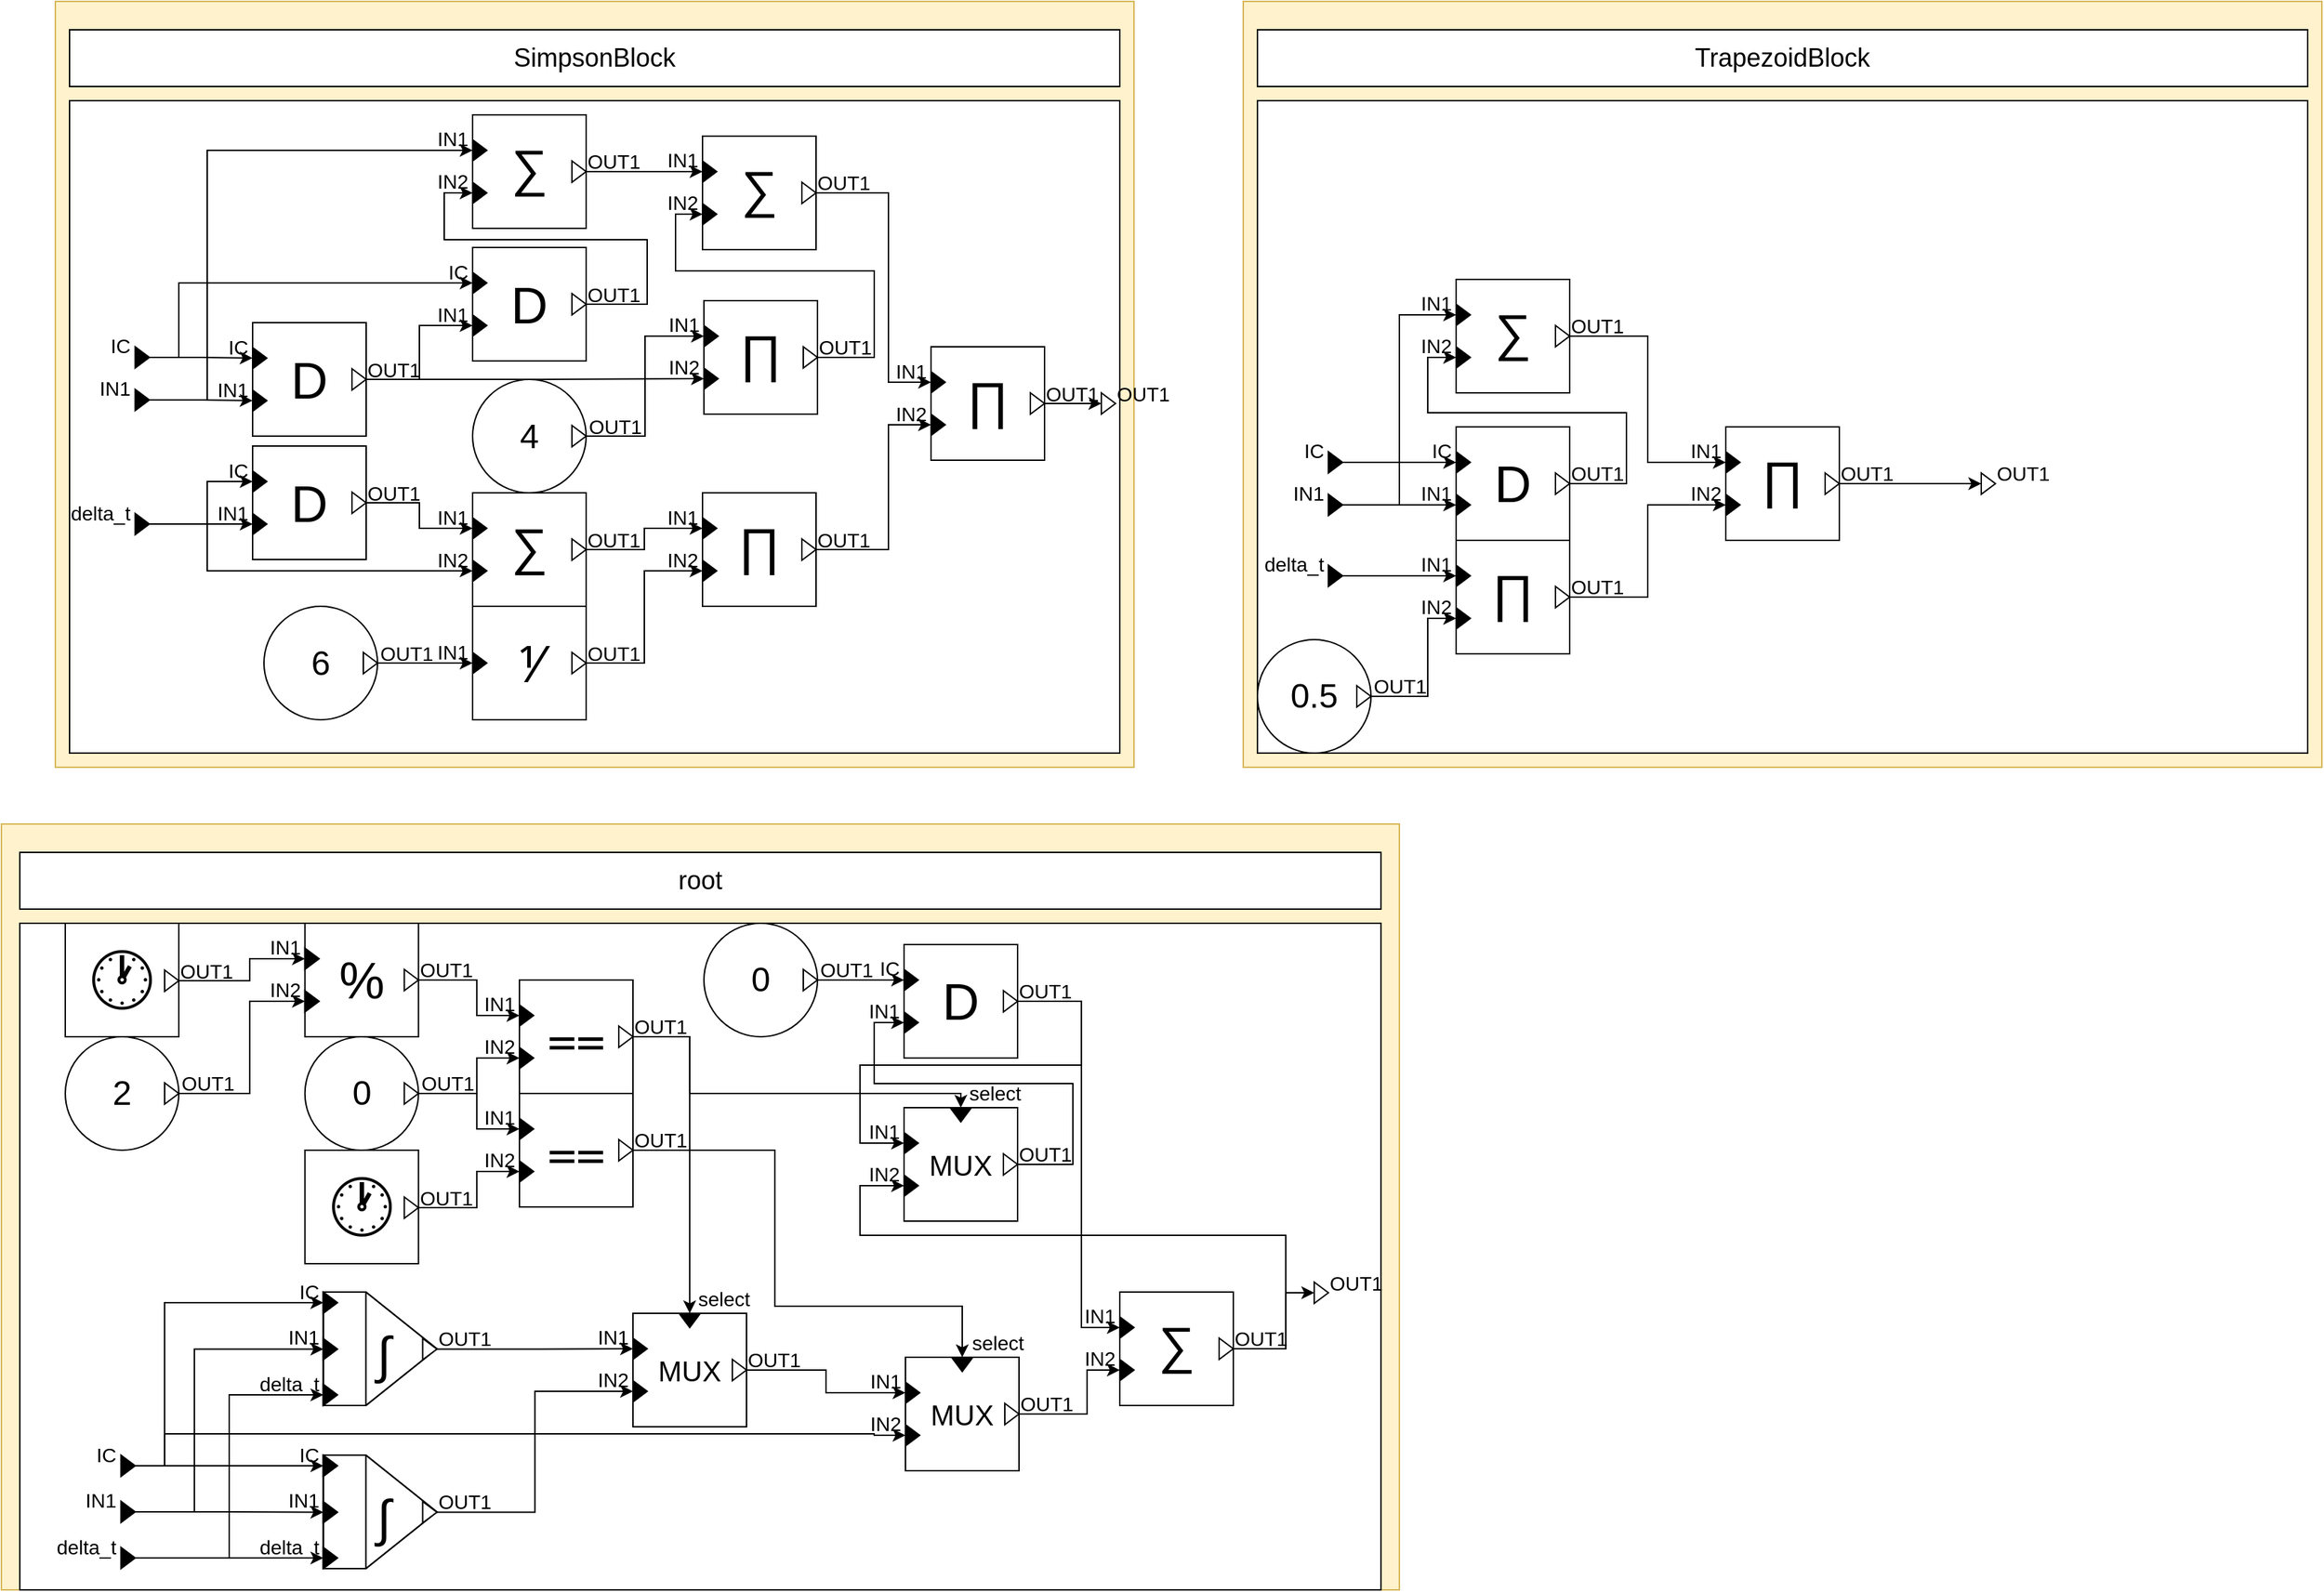 <mxfile version="15.7.0" type="github">
  <diagram id="XtuM_MhQtjAeWzvySU1G" name="Page-1">
    <mxGraphModel dx="1673" dy="1987" grid="1" gridSize="10" guides="1" tooltips="1" connect="1" arrows="1" fold="1" page="1" pageScale="1" pageWidth="850" pageHeight="1100" math="0" shadow="0">
      <root>
        <mxCell id="0" />
        <mxCell id="1" parent="0" />
        <object label="" placeholders="1" class_name="root" id="xqcI94YeRySnhTKOGUdH-1">
          <mxCell style="rounded=0;whiteSpace=wrap;html=1;fillColor=#fff2cc;strokeColor=#d6b656;container=0;connectable=0;allowArrows=0;treeFolding=0;moveCells=0;treeMoving=0;comic=0;rotatable=0;expand=1;autosize=1;resizeWidth=1;resizeHeight=1;metaEdit=1;" vertex="1" parent="1">
            <mxGeometry x="45" y="170" width="985" height="540" as="geometry">
              <mxRectangle x="40" y="400" width="50" height="40" as="alternateBounds" />
            </mxGeometry>
          </mxCell>
        </object>
        <object label="%class_name%" placeholders="1" id="xqcI94YeRySnhTKOGUdH-2">
          <mxCell style="rounded=0;whiteSpace=wrap;html=1;fillColor=#ffffff;fontSize=18;connectable=0;allowArrows=0;rotatable=0;cloneable=0;deletable=0;" vertex="1" parent="xqcI94YeRySnhTKOGUdH-1">
            <mxGeometry x="12.961" y="20" width="959.079" height="40" as="geometry" />
          </mxCell>
        </object>
        <mxCell id="xqcI94YeRySnhTKOGUdH-3" value="" style="rounded=0;whiteSpace=wrap;html=1;fillColor=#ffffff;connectable=0;allowArrows=0;container=1;collapsible=0;portConstraintRotation=0;rotatable=0;cloneable=0;deletable=0;recursiveResize=0;" vertex="1" parent="xqcI94YeRySnhTKOGUdH-1">
          <mxGeometry x="12.961" y="70" width="959.079" height="470" as="geometry">
            <mxRectangle x="10" y="70" width="50" height="40" as="alternateBounds" />
          </mxGeometry>
        </mxCell>
        <mxCell id="xqcI94YeRySnhTKOGUdH-59" style="edgeStyle=orthogonalEdgeStyle;rounded=0;orthogonalLoop=1;jettySize=auto;html=1;exitX=1;exitY=0.5;exitDx=0;exitDy=0;entryX=0;entryY=0.5;entryDx=0;entryDy=0;" edge="1" parent="xqcI94YeRySnhTKOGUdH-3" source="xqcI94YeRySnhTKOGUdH-12" target="xqcI94YeRySnhTKOGUdH-49">
          <mxGeometry relative="1" as="geometry" />
        </mxCell>
        <mxCell id="xqcI94YeRySnhTKOGUdH-64" style="edgeStyle=orthogonalEdgeStyle;rounded=0;orthogonalLoop=1;jettySize=auto;html=1;exitX=1;exitY=0.5;exitDx=0;exitDy=0;entryX=0;entryY=0.5;entryDx=0;entryDy=0;" edge="1" parent="xqcI94YeRySnhTKOGUdH-3" source="xqcI94YeRySnhTKOGUdH-12" target="xqcI94YeRySnhTKOGUdH-44">
          <mxGeometry relative="1" as="geometry">
            <Array as="points">
              <mxPoint x="102" y="383" />
              <mxPoint x="102" y="267" />
            </Array>
          </mxGeometry>
        </mxCell>
        <mxCell id="xqcI94YeRySnhTKOGUdH-239" style="edgeStyle=orthogonalEdgeStyle;rounded=0;orthogonalLoop=1;jettySize=auto;html=1;exitX=1;exitY=0.5;exitDx=0;exitDy=0;entryX=0;entryY=0.5;entryDx=0;entryDy=0;" edge="1" parent="xqcI94YeRySnhTKOGUdH-3" source="xqcI94YeRySnhTKOGUdH-12" target="xqcI94YeRySnhTKOGUdH-234">
          <mxGeometry relative="1" as="geometry">
            <Array as="points">
              <mxPoint x="102" y="383" />
              <mxPoint x="102" y="360" />
              <mxPoint x="602" y="360" />
            </Array>
          </mxGeometry>
        </mxCell>
        <object label="%name%" placeholders="1" name="IC" class_name="InputPortBlock" id="xqcI94YeRySnhTKOGUdH-12">
          <mxCell style="triangle;fontSize=14;points=[[0,0.5],[1,0.5]];allowArrows=0;verticalAlign=middle;horizontal=1;spacingTop=0;align=right;spacingLeft=0;spacingRight=8;html=1;comic=0;treeFolding=0;treeMoving=0;resizable=0;movableLabel=1;spacing=2;aspect=fixed;fillColor=#000000;metaEdit=1;" vertex="1" parent="xqcI94YeRySnhTKOGUdH-3">
            <mxGeometry x="71.283" y="375" width="10" height="15" as="geometry">
              <mxPoint x="-4" y="-8" as="offset" />
            </mxGeometry>
          </mxCell>
        </object>
        <mxCell id="xqcI94YeRySnhTKOGUdH-60" style="edgeStyle=orthogonalEdgeStyle;rounded=0;orthogonalLoop=1;jettySize=auto;html=1;exitX=1;exitY=0.5;exitDx=0;exitDy=0;entryX=0;entryY=0.5;entryDx=0;entryDy=0;" edge="1" parent="xqcI94YeRySnhTKOGUdH-3" source="xqcI94YeRySnhTKOGUdH-13" target="xqcI94YeRySnhTKOGUdH-50">
          <mxGeometry relative="1" as="geometry" />
        </mxCell>
        <mxCell id="xqcI94YeRySnhTKOGUdH-63" style="edgeStyle=orthogonalEdgeStyle;rounded=0;orthogonalLoop=1;jettySize=auto;html=1;exitX=1;exitY=0.5;exitDx=0;exitDy=0;entryX=0;entryY=0.5;entryDx=0;entryDy=0;" edge="1" parent="xqcI94YeRySnhTKOGUdH-3" source="xqcI94YeRySnhTKOGUdH-13" target="xqcI94YeRySnhTKOGUdH-45">
          <mxGeometry relative="1" as="geometry">
            <Array as="points">
              <mxPoint x="123" y="415" />
              <mxPoint x="123" y="300" />
            </Array>
          </mxGeometry>
        </mxCell>
        <object label="%name%" placeholders="1" name="IN1" class_name="InputPortBlock" id="xqcI94YeRySnhTKOGUdH-13">
          <mxCell style="triangle;fontSize=14;points=[[0,0.5],[1,0.5]];allowArrows=0;verticalAlign=middle;horizontal=1;spacingTop=0;align=right;spacingLeft=0;spacingRight=8;html=1;comic=0;treeFolding=0;treeMoving=0;resizable=0;movableLabel=1;spacing=2;aspect=fixed;fillColor=#000000;metaEdit=1;" vertex="1" parent="xqcI94YeRySnhTKOGUdH-3">
            <mxGeometry x="71.283" y="407.5" width="10" height="15" as="geometry">
              <mxPoint x="-4" y="-8" as="offset" />
            </mxGeometry>
          </mxCell>
        </object>
        <mxCell id="xqcI94YeRySnhTKOGUdH-61" style="edgeStyle=orthogonalEdgeStyle;rounded=0;orthogonalLoop=1;jettySize=auto;html=1;exitX=1;exitY=0.5;exitDx=0;exitDy=0;entryX=0;entryY=0.5;entryDx=0;entryDy=0;" edge="1" parent="xqcI94YeRySnhTKOGUdH-3" source="xqcI94YeRySnhTKOGUdH-14" target="xqcI94YeRySnhTKOGUdH-51">
          <mxGeometry relative="1" as="geometry" />
        </mxCell>
        <mxCell id="xqcI94YeRySnhTKOGUdH-62" style="edgeStyle=orthogonalEdgeStyle;rounded=0;orthogonalLoop=1;jettySize=auto;html=1;exitX=1;exitY=0.5;exitDx=0;exitDy=0;entryX=0;entryY=0.5;entryDx=0;entryDy=0;" edge="1" parent="xqcI94YeRySnhTKOGUdH-3" source="xqcI94YeRySnhTKOGUdH-14" target="xqcI94YeRySnhTKOGUdH-46">
          <mxGeometry relative="1" as="geometry" />
        </mxCell>
        <object label="%name%" placeholders="1" name="delta_t" class_name="InputPortBlock" id="xqcI94YeRySnhTKOGUdH-14">
          <mxCell style="triangle;fontSize=14;points=[[0,0.5],[1,0.5]];allowArrows=0;verticalAlign=middle;horizontal=1;spacingTop=0;align=right;spacingLeft=0;spacingRight=8;html=1;comic=0;treeFolding=0;treeMoving=0;resizable=0;movableLabel=1;spacing=2;aspect=fixed;fillColor=#000000;metaEdit=1;" vertex="1" parent="xqcI94YeRySnhTKOGUdH-3">
            <mxGeometry x="71.283" y="440" width="10" height="15" as="geometry">
              <mxPoint x="-4" y="-8" as="offset" />
            </mxGeometry>
          </mxCell>
        </object>
        <object label="	%symbol%" class_name="TimeBlock" block_name="" placeholders="1" symbol="&amp;#128336;" id="xqcI94YeRySnhTKOGUdH-15">
          <mxCell style="whiteSpace=wrap;html=1;aspect=fixed;connectable=0;allowArrows=0;container=1;collapsible=0;resizable=0;fontSize=45;metaEdit=1;" vertex="1" parent="xqcI94YeRySnhTKOGUdH-3">
            <mxGeometry x="32.04" width="80" height="80" as="geometry" />
          </mxCell>
        </object>
        <object label="%name%" placeholders="1" name="OUT1" class_name="OutputPortBlock" id="xqcI94YeRySnhTKOGUdH-16">
          <mxCell style="triangle;fillColor=#ffffff;fontSize=14;points=[[1,0.5]];allowArrows=0;verticalAlign=middle;horizontal=1;spacingTop=0;align=left;spacingLeft=4;spacingRight=0;html=1;comic=0;treeFolding=0;treeMoving=0;movable=1;resizable=0;rotatable=1;deletable=1;editable=1;connectable=1;movableLabel=1;spacing=2;aspect=fixed;metaEdit=1;" vertex="1" parent="xqcI94YeRySnhTKOGUdH-15">
            <mxGeometry x="70" y="33" width="10" height="15" as="geometry">
              <mxPoint x="5" y="-7" as="offset" />
            </mxGeometry>
          </mxCell>
        </object>
        <object label="%symbol%" placeholders="1" symbol="%" class_name="ModuloBlock" block_name="" id="xqcI94YeRySnhTKOGUdH-17">
          <mxCell style="whiteSpace=wrap;html=1;aspect=fixed;comic=0;fillColor=#FFFFFF;fontSize=36;align=center;resizable=0;container=1;collapsible=0;points=[];allowArrows=0;metaEdit=1;connectable=0;" vertex="1" parent="xqcI94YeRySnhTKOGUdH-3">
            <mxGeometry x="200.888" width="80" height="80" as="geometry" />
          </mxCell>
        </object>
        <object label="%name%" placeholders="1" name="OUT1" class_name="OutputPortBlock" id="xqcI94YeRySnhTKOGUdH-18">
          <mxCell style="triangle;fillColor=#ffffff;fontSize=14;points=[[1,0.5]];allowArrows=0;verticalAlign=middle;horizontal=1;spacingTop=0;align=left;spacingLeft=4;spacingRight=0;html=1;comic=0;treeFolding=0;treeMoving=0;movable=1;resizable=0;rotatable=1;deletable=1;editable=1;connectable=1;movableLabel=1;spacing=2;aspect=fixed;metaEdit=1;" vertex="1" parent="xqcI94YeRySnhTKOGUdH-17">
            <mxGeometry x="70" y="32.5" width="10" height="15" as="geometry">
              <mxPoint x="5" y="-7" as="offset" />
            </mxGeometry>
          </mxCell>
        </object>
        <object label="%name%" placeholders="1" name="IN1" class_name="InputPortBlock" id="xqcI94YeRySnhTKOGUdH-19">
          <mxCell style="triangle;fontSize=14;points=[[0,0.5]];allowArrows=0;verticalAlign=middle;horizontal=1;spacingTop=0;align=right;spacingLeft=0;spacingRight=8;html=1;comic=0;treeFolding=0;treeMoving=0;resizable=0;movableLabel=1;spacing=2;aspect=fixed;fillColor=#000000;metaEdit=1;" vertex="1" parent="xqcI94YeRySnhTKOGUdH-17">
            <mxGeometry y="17.5" width="10" height="15" as="geometry">
              <mxPoint x="-4" y="-8" as="offset" />
            </mxGeometry>
          </mxCell>
        </object>
        <object label="%name%" placeholders="1" name="IN2" class_name="InputPortBlock" id="xqcI94YeRySnhTKOGUdH-20">
          <mxCell style="triangle;fontSize=14;points=[[0,0.5]];allowArrows=0;verticalAlign=middle;horizontal=1;spacingTop=0;align=right;spacingLeft=0;spacingRight=8;html=1;comic=0;treeFolding=0;treeMoving=0;resizable=0;movableLabel=1;spacing=2;aspect=fixed;fillColor=#000000;metaEdit=1;" vertex="1" parent="xqcI94YeRySnhTKOGUdH-17">
            <mxGeometry y="47.5" width="10" height="15" as="geometry">
              <mxPoint x="-4" y="-8" as="offset" />
            </mxGeometry>
          </mxCell>
        </object>
        <object label="%value%" placeholders="1" value="2" block_name="" class_name="ConstantBlock" id="xqcI94YeRySnhTKOGUdH-21">
          <mxCell style="ellipse;whiteSpace=wrap;html=1;comic=0;fillColor=#ffffff;fontSize=24;align=center;allowArrows=0;connectable=0;container=1;collapsible=0;recursiveResize=1;direction=west;resizable=0;metaEdit=1;" vertex="1" parent="xqcI94YeRySnhTKOGUdH-3">
            <mxGeometry x="32.04" y="80" width="80" height="80" as="geometry" />
          </mxCell>
        </object>
        <object label="%name%" placeholders="1" name="OUT1" class_name="OutputPortBlock" id="xqcI94YeRySnhTKOGUdH-22">
          <mxCell style="triangle;fillColor=#ffffff;fontSize=14;points=[[1,0.5]];allowArrows=0;verticalAlign=middle;horizontal=1;spacingTop=0;align=left;spacingLeft=4;spacingRight=0;html=1;comic=0;treeFolding=0;treeMoving=0;movable=1;resizable=0;rotatable=1;deletable=1;editable=1;connectable=1;movableLabel=1;spacing=2;aspect=fixed;metaEdit=1;" vertex="1" parent="xqcI94YeRySnhTKOGUdH-21">
            <mxGeometry x="70" y="32.5" width="10" height="15" as="geometry">
              <mxPoint x="6" y="-7" as="offset" />
            </mxGeometry>
          </mxCell>
        </object>
        <mxCell id="xqcI94YeRySnhTKOGUdH-23" style="edgeStyle=orthogonalEdgeStyle;rounded=0;orthogonalLoop=1;jettySize=auto;html=1;exitX=1;exitY=0.5;exitDx=0;exitDy=0;entryX=0;entryY=0.5;entryDx=0;entryDy=0;" edge="1" parent="xqcI94YeRySnhTKOGUdH-3" source="xqcI94YeRySnhTKOGUdH-16" target="xqcI94YeRySnhTKOGUdH-19">
          <mxGeometry relative="1" as="geometry">
            <Array as="points">
              <mxPoint x="162.007" y="41" />
              <mxPoint x="162.007" y="25" />
            </Array>
          </mxGeometry>
        </mxCell>
        <mxCell id="xqcI94YeRySnhTKOGUdH-24" style="edgeStyle=orthogonalEdgeStyle;rounded=0;orthogonalLoop=1;jettySize=auto;html=1;exitX=1;exitY=0.5;exitDx=0;exitDy=0;entryX=0;entryY=0.5;entryDx=0;entryDy=0;" edge="1" parent="xqcI94YeRySnhTKOGUdH-3" source="xqcI94YeRySnhTKOGUdH-22" target="xqcI94YeRySnhTKOGUdH-20">
          <mxGeometry relative="1" as="geometry">
            <Array as="points">
              <mxPoint x="162.007" y="120" />
              <mxPoint x="162.007" y="55" />
            </Array>
          </mxGeometry>
        </mxCell>
        <object label="%symbol%" placeholders="1" symbol="&amp;#10869;" class_name="EqualsBlock" block_name="" id="xqcI94YeRySnhTKOGUdH-25">
          <mxCell style="whiteSpace=wrap;html=1;aspect=fixed;comic=0;fillColor=#FFFFFF;fontSize=36;align=center;resizable=0;container=1;collapsible=0;points=[];allowArrows=0;metaEdit=1;connectable=0;" vertex="1" parent="xqcI94YeRySnhTKOGUdH-3">
            <mxGeometry x="352.036" y="40" width="80" height="80" as="geometry" />
          </mxCell>
        </object>
        <object label="%name%" placeholders="1" name="OUT1" class_name="OutputPortBlock" id="xqcI94YeRySnhTKOGUdH-26">
          <mxCell style="triangle;fillColor=#ffffff;fontSize=14;points=[[1,0.5]];allowArrows=0;verticalAlign=middle;horizontal=1;spacingTop=0;align=left;spacingLeft=4;spacingRight=0;html=1;comic=0;treeFolding=0;treeMoving=0;movable=1;resizable=0;rotatable=1;deletable=1;editable=1;connectable=1;movableLabel=1;spacing=2;aspect=fixed;metaEdit=1;" vertex="1" parent="xqcI94YeRySnhTKOGUdH-25">
            <mxGeometry x="70" y="32.5" width="10" height="15" as="geometry">
              <mxPoint x="5" y="-7" as="offset" />
            </mxGeometry>
          </mxCell>
        </object>
        <object label="%name%" placeholders="1" name="IN1" class_name="InputPortBlock" id="xqcI94YeRySnhTKOGUdH-27">
          <mxCell style="triangle;fontSize=14;points=[[0,0.5]];allowArrows=0;verticalAlign=middle;horizontal=1;spacingTop=0;align=right;spacingLeft=0;spacingRight=8;html=1;comic=0;treeFolding=0;treeMoving=0;resizable=0;movableLabel=1;spacing=2;aspect=fixed;fillColor=#000000;metaEdit=1;" vertex="1" parent="xqcI94YeRySnhTKOGUdH-25">
            <mxGeometry y="17.5" width="10" height="15" as="geometry">
              <mxPoint x="-4" y="-8" as="offset" />
            </mxGeometry>
          </mxCell>
        </object>
        <object label="%name%" placeholders="1" name="IN2" class_name="InputPortBlock" id="xqcI94YeRySnhTKOGUdH-28">
          <mxCell style="triangle;fontSize=14;points=[[0,0.5]];allowArrows=0;verticalAlign=middle;horizontal=1;spacingTop=0;align=right;spacingLeft=0;spacingRight=8;html=1;comic=0;treeFolding=0;treeMoving=0;resizable=0;movableLabel=1;spacing=2;aspect=fixed;fillColor=#000000;metaEdit=1;" vertex="1" parent="xqcI94YeRySnhTKOGUdH-25">
            <mxGeometry y="47.5" width="10" height="15" as="geometry">
              <mxPoint x="-4" y="-8" as="offset" />
            </mxGeometry>
          </mxCell>
        </object>
        <object label="%value%" placeholders="1" value="0" block_name="" class_name="ConstantBlock" id="xqcI94YeRySnhTKOGUdH-29">
          <mxCell style="ellipse;whiteSpace=wrap;html=1;comic=0;fillColor=#ffffff;fontSize=24;align=center;allowArrows=0;connectable=0;container=1;collapsible=0;recursiveResize=1;direction=west;resizable=0;metaEdit=1;" vertex="1" parent="xqcI94YeRySnhTKOGUdH-3">
            <mxGeometry x="200.888" y="80" width="80" height="80" as="geometry" />
          </mxCell>
        </object>
        <object label="%name%" placeholders="1" name="OUT1" class_name="OutputPortBlock" id="xqcI94YeRySnhTKOGUdH-30">
          <mxCell style="triangle;fillColor=#ffffff;fontSize=14;points=[[1,0.5]];allowArrows=0;verticalAlign=middle;horizontal=1;spacingTop=0;align=left;spacingLeft=4;spacingRight=0;html=1;comic=0;treeFolding=0;treeMoving=0;movable=1;resizable=0;rotatable=1;deletable=1;editable=1;connectable=1;movableLabel=1;spacing=2;aspect=fixed;metaEdit=1;" vertex="1" parent="xqcI94YeRySnhTKOGUdH-29">
            <mxGeometry x="70" y="32.5" width="10" height="15" as="geometry">
              <mxPoint x="6" y="-7" as="offset" />
            </mxGeometry>
          </mxCell>
        </object>
        <mxCell id="xqcI94YeRySnhTKOGUdH-31" style="edgeStyle=orthogonalEdgeStyle;rounded=0;orthogonalLoop=1;jettySize=auto;html=1;exitX=1;exitY=0.5;exitDx=0;exitDy=0;entryX=0;entryY=0.5;entryDx=0;entryDy=0;" edge="1" parent="xqcI94YeRySnhTKOGUdH-3" source="xqcI94YeRySnhTKOGUdH-18" target="xqcI94YeRySnhTKOGUdH-27">
          <mxGeometry relative="1" as="geometry">
            <Array as="points">
              <mxPoint x="322" y="40" />
              <mxPoint x="322" y="65" />
            </Array>
          </mxGeometry>
        </mxCell>
        <mxCell id="xqcI94YeRySnhTKOGUdH-32" style="edgeStyle=orthogonalEdgeStyle;rounded=0;orthogonalLoop=1;jettySize=auto;html=1;exitX=1;exitY=0.5;exitDx=0;exitDy=0;entryX=0;entryY=0.5;entryDx=0;entryDy=0;" edge="1" parent="xqcI94YeRySnhTKOGUdH-3" source="xqcI94YeRySnhTKOGUdH-30" target="xqcI94YeRySnhTKOGUdH-28">
          <mxGeometry relative="1" as="geometry">
            <Array as="points">
              <mxPoint x="322" y="120" />
              <mxPoint x="322" y="95" />
            </Array>
          </mxGeometry>
        </mxCell>
        <object label="%symbol%" symbol="MUX" class_name="MultiplexerBlock" block_name="" placeholders="1" id="xqcI94YeRySnhTKOGUdH-33">
          <mxCell style="whiteSpace=wrap;html=1;aspect=fixed;comic=0;fillColor=#FFFFFF;fontSize=20;align=center;resizable=0;container=1;collapsible=0;points=[];allowArrows=0;metaEdit=1;connectable=0;" vertex="1" parent="xqcI94YeRySnhTKOGUdH-3">
            <mxGeometry x="432.037" y="275" width="80" height="80" as="geometry" />
          </mxCell>
        </object>
        <object label="%name%" placeholders="1" name="OUT1" class_name="OutputPortBlock" id="xqcI94YeRySnhTKOGUdH-34">
          <mxCell style="triangle;fillColor=#ffffff;fontSize=14;points=[[1,0.5]];allowArrows=0;verticalAlign=middle;horizontal=1;spacingTop=0;align=left;spacingLeft=4;spacingRight=0;html=1;comic=0;treeFolding=0;treeMoving=0;movable=1;resizable=0;rotatable=1;deletable=1;editable=1;connectable=1;movableLabel=1;spacing=2;aspect=fixed;metaEdit=1;" vertex="1" parent="xqcI94YeRySnhTKOGUdH-33">
            <mxGeometry x="70" y="32.5" width="10" height="15" as="geometry">
              <mxPoint x="5" y="-7" as="offset" />
            </mxGeometry>
          </mxCell>
        </object>
        <object label="%name%" placeholders="1" name="IN1" class_name="InputPortBlock" id="xqcI94YeRySnhTKOGUdH-35">
          <mxCell style="triangle;fontSize=14;points=[[0,0.5]];allowArrows=0;verticalAlign=middle;horizontal=1;spacingTop=0;align=right;spacingLeft=0;spacingRight=8;html=1;comic=0;treeFolding=0;treeMoving=0;resizable=0;movableLabel=1;spacing=2;aspect=fixed;fillColor=#000000;metaEdit=1;" vertex="1" parent="xqcI94YeRySnhTKOGUdH-33">
            <mxGeometry y="17.5" width="10" height="15" as="geometry">
              <mxPoint x="-4" y="-8" as="offset" />
            </mxGeometry>
          </mxCell>
        </object>
        <object label="%name%" placeholders="1" name="IN2" class_name="InputPortBlock" id="xqcI94YeRySnhTKOGUdH-36">
          <mxCell style="triangle;fontSize=14;points=[[0,0.5]];allowArrows=0;verticalAlign=middle;horizontal=1;spacingTop=0;align=right;spacingLeft=0;spacingRight=8;html=1;comic=0;treeFolding=0;treeMoving=0;resizable=0;movableLabel=1;spacing=2;aspect=fixed;fillColor=#000000;metaEdit=1;" vertex="1" parent="xqcI94YeRySnhTKOGUdH-33">
            <mxGeometry y="47.5" width="10" height="15" as="geometry">
              <mxPoint x="-4" y="-8" as="offset" />
            </mxGeometry>
          </mxCell>
        </object>
        <object label="%name%" placeholders="1" name="select" class_name="InputPortBlock" id="xqcI94YeRySnhTKOGUdH-37">
          <mxCell style="triangle;fontSize=14;points=[[0,0.5]];allowArrows=0;verticalAlign=middle;horizontal=1;spacingTop=0;align=left;spacingLeft=2;spacingRight=0;html=1;comic=0;treeFolding=0;treeMoving=0;resizable=0;movableLabel=1;spacing=2;aspect=fixed;fillColor=#000000;direction=south;metaEdit=1;" vertex="1" parent="xqcI94YeRySnhTKOGUdH-33">
            <mxGeometry x="32.5" width="15" height="10" as="geometry">
              <mxPoint x="10" y="-15" as="offset" />
            </mxGeometry>
          </mxCell>
        </object>
        <mxCell id="xqcI94YeRySnhTKOGUdH-38" style="edgeStyle=orthogonalEdgeStyle;rounded=0;orthogonalLoop=1;jettySize=auto;html=1;exitX=1;exitY=0.5;exitDx=0;exitDy=0;entryX=0;entryY=0.5;entryDx=0;entryDy=0;" edge="1" parent="xqcI94YeRySnhTKOGUdH-3" source="xqcI94YeRySnhTKOGUdH-26" target="xqcI94YeRySnhTKOGUdH-37">
          <mxGeometry relative="1" as="geometry">
            <Array as="points">
              <mxPoint x="472" y="80" />
              <mxPoint x="472" y="268" />
            </Array>
          </mxGeometry>
        </mxCell>
        <object label="%symbol%" class_name="SimpsonBlock" block_name="trapezoid" symbol="&amp;int;" placeholders="1" id="xqcI94YeRySnhTKOGUdH-43">
          <mxCell style="shape=stencil(7ZVNDoMgEIVPw95IF24b294DFSuRggGq7e3LjzYSS6NRdybGMM7jyzi8CQCmskINBnFUAXgBcZxE+qXDzg+RbHCu3LcWCYIyil1GKsFr3JFC9QTCKiyIMll4BdFZa8zzXcA054xpGuFMepKJEMS3kHakylBe3wV/suIfbVA3yBQ60f1UD3sevDUterkf7Fvy9iJd6lIqJWxEhftgEx972qncZCvuZticcomXbbWGC/jDd2XAciNRyQWeb8qSUOoGKVjxYeTDyOuOe6eDWd/AWXM3SOeOiYUGplAvbNrdfTbzAQ==);whiteSpace=wrap;html=1;aspect=fixed;resizable=0;container=1;collapsible=0;spacingLeft=5;connectable=0;allowArrows=0;fontSize=36;spacingTop=7;metaEdit=1;" vertex="1" parent="xqcI94YeRySnhTKOGUdH-3">
            <mxGeometry x="213.849" y="260" width="80" height="80" as="geometry" />
          </mxCell>
        </object>
        <object label="%name%" placeholders="1" name="IC" class_name="InputPortBlock" id="xqcI94YeRySnhTKOGUdH-44">
          <mxCell style="triangle;fontSize=14;points=[[0,0.5]];allowArrows=0;verticalAlign=middle;horizontal=1;spacingTop=0;align=right;spacingLeft=0;spacingRight=8;html=1;comic=0;treeFolding=0;treeMoving=0;resizable=0;movableLabel=1;spacing=2;aspect=fixed;fillColor=#000000;metaEdit=1;" vertex="1" parent="xqcI94YeRySnhTKOGUdH-43">
            <mxGeometry width="10" height="15" as="geometry">
              <mxPoint x="-4" y="-8" as="offset" />
            </mxGeometry>
          </mxCell>
        </object>
        <object label="%name%" placeholders="1" name="IN1" class_name="InputPortBlock" id="xqcI94YeRySnhTKOGUdH-45">
          <mxCell style="triangle;fontSize=14;points=[[0,0.5]];allowArrows=0;verticalAlign=middle;horizontal=1;spacingTop=0;align=right;spacingLeft=0;spacingRight=8;html=1;comic=0;treeFolding=0;treeMoving=0;resizable=0;movableLabel=1;spacing=2;aspect=fixed;fillColor=#000000;metaEdit=1;" vertex="1" parent="xqcI94YeRySnhTKOGUdH-43">
            <mxGeometry y="32.75" width="10" height="15" as="geometry">
              <mxPoint x="-4" y="-8" as="offset" />
            </mxGeometry>
          </mxCell>
        </object>
        <object label="%name%" placeholders="1" name="delta_t" class_name="InputPortBlock" id="xqcI94YeRySnhTKOGUdH-46">
          <mxCell style="triangle;fontSize=14;points=[[0,0.5]];allowArrows=0;verticalAlign=middle;horizontal=1;spacingTop=0;align=right;spacingLeft=0;spacingRight=8;html=1;comic=0;treeFolding=0;treeMoving=0;resizable=0;movableLabel=1;spacing=2;aspect=fixed;fillColor=#000000;metaEdit=1;" vertex="1" parent="xqcI94YeRySnhTKOGUdH-43">
            <mxGeometry y="65" width="10" height="15" as="geometry">
              <mxPoint x="-4" y="-8" as="offset" />
            </mxGeometry>
          </mxCell>
        </object>
        <object label="%name%" placeholders="1" name="OUT1" class_name="OutputPortBlock" id="xqcI94YeRySnhTKOGUdH-47">
          <mxCell style="triangle;fillColor=#ffffff;fontSize=14;points=[[1,0.5]];allowArrows=0;verticalAlign=middle;horizontal=1;spacingTop=0;align=left;spacingLeft=4;spacingRight=0;html=1;comic=0;treeFolding=0;treeMoving=0;movable=1;resizable=0;rotatable=1;deletable=1;editable=1;connectable=1;movableLabel=1;spacing=2;aspect=fixed;metaEdit=1;" vertex="1" parent="xqcI94YeRySnhTKOGUdH-43">
            <mxGeometry x="70" y="32.75" width="10" height="15" as="geometry">
              <mxPoint x="5" y="-7" as="offset" />
            </mxGeometry>
          </mxCell>
        </object>
        <object label="%symbol%" class_name="TrapezoidBlock" block_name="simpson" symbol="&amp;int;" placeholders="1" id="xqcI94YeRySnhTKOGUdH-48">
          <mxCell style="shape=stencil(7ZVNDoMgEIVPw95IF24b294DFSuRggGq7e3LjzYSS6NRdybGMM7jyzi8CQCmskINBnFUAXgBcZxE+qXDzg+RbHCu3LcWCYIyil1GKsFr3JFC9QTCKiyIMll4BdFZa8zzXcA054xpGuFMepKJEMS3kHakylBe3wV/suIfbVA3yBQ60f1UD3sevDUterkf7Fvy9iJd6lIqJWxEhftgEx972qncZCvuZticcomXbbWGC/jDd2XAciNRyQWeb8qSUOoGKVjxYeTDyOuOe6eDWd/AWXM3SOeOiYUGplAvbNrdfTbzAQ==);whiteSpace=wrap;html=1;aspect=fixed;resizable=0;container=1;collapsible=0;spacingLeft=5;connectable=0;allowArrows=0;fontSize=36;spacingTop=7;metaEdit=1;" vertex="1" parent="xqcI94YeRySnhTKOGUdH-3">
            <mxGeometry x="213.849" y="375" width="80" height="80" as="geometry" />
          </mxCell>
        </object>
        <object label="%name%" placeholders="1" name="IC" class_name="InputPortBlock" id="xqcI94YeRySnhTKOGUdH-49">
          <mxCell style="triangle;fontSize=14;points=[[0,0.5]];allowArrows=0;verticalAlign=middle;horizontal=1;spacingTop=0;align=right;spacingLeft=0;spacingRight=8;html=1;comic=0;treeFolding=0;treeMoving=0;resizable=0;movableLabel=1;spacing=2;aspect=fixed;fillColor=#000000;metaEdit=1;" vertex="1" parent="xqcI94YeRySnhTKOGUdH-48">
            <mxGeometry width="10" height="15" as="geometry">
              <mxPoint x="-4" y="-8" as="offset" />
            </mxGeometry>
          </mxCell>
        </object>
        <object label="%name%" placeholders="1" name="IN1" class_name="InputPortBlock" id="xqcI94YeRySnhTKOGUdH-50">
          <mxCell style="triangle;fontSize=14;points=[[0,0.5]];allowArrows=0;verticalAlign=middle;horizontal=1;spacingTop=0;align=right;spacingLeft=0;spacingRight=8;html=1;comic=0;treeFolding=0;treeMoving=0;resizable=0;movableLabel=1;spacing=2;aspect=fixed;fillColor=#000000;metaEdit=1;" vertex="1" parent="xqcI94YeRySnhTKOGUdH-48">
            <mxGeometry y="32.75" width="10" height="15" as="geometry">
              <mxPoint x="-4" y="-8" as="offset" />
            </mxGeometry>
          </mxCell>
        </object>
        <object label="%name%" placeholders="1" name="delta_t" class_name="InputPortBlock" id="xqcI94YeRySnhTKOGUdH-51">
          <mxCell style="triangle;fontSize=14;points=[[0,0.5]];allowArrows=0;verticalAlign=middle;horizontal=1;spacingTop=0;align=right;spacingLeft=0;spacingRight=8;html=1;comic=0;treeFolding=0;treeMoving=0;resizable=0;movableLabel=1;spacing=2;aspect=fixed;fillColor=#000000;metaEdit=1;" vertex="1" parent="xqcI94YeRySnhTKOGUdH-48">
            <mxGeometry y="65" width="10" height="15" as="geometry">
              <mxPoint x="-4" y="-8" as="offset" />
            </mxGeometry>
          </mxCell>
        </object>
        <object label="%name%" placeholders="1" name="OUT1" class_name="OutputPortBlock" id="xqcI94YeRySnhTKOGUdH-52">
          <mxCell style="triangle;fillColor=#ffffff;fontSize=14;points=[[1,0.5]];allowArrows=0;verticalAlign=middle;horizontal=1;spacingTop=0;align=left;spacingLeft=4;spacingRight=0;html=1;comic=0;treeFolding=0;treeMoving=0;movable=1;resizable=0;rotatable=1;deletable=1;editable=1;connectable=1;movableLabel=1;spacing=2;aspect=fixed;metaEdit=1;" vertex="1" parent="xqcI94YeRySnhTKOGUdH-48">
            <mxGeometry x="70" y="32.75" width="10" height="15" as="geometry">
              <mxPoint x="5" y="-7" as="offset" />
            </mxGeometry>
          </mxCell>
        </object>
        <object label="%symbol%" placeholders="1" symbol="&amp;sum;" class_name="AdderBlock" block_name="" id="xqcI94YeRySnhTKOGUdH-65">
          <mxCell style="whiteSpace=wrap;html=1;aspect=fixed;comic=0;fillColor=#FFFFFF;fontSize=36;align=center;resizable=0;container=1;collapsible=0;points=[];allowArrows=0;spacingTop=-6;metaEdit=1;connectable=0;" vertex="1" parent="xqcI94YeRySnhTKOGUdH-3">
            <mxGeometry x="775.042" y="260" width="80" height="80" as="geometry" />
          </mxCell>
        </object>
        <object label="%name%" placeholders="1" name="OUT1" class_name="OutputPortBlock" id="xqcI94YeRySnhTKOGUdH-66">
          <mxCell style="triangle;fillColor=#ffffff;fontSize=14;points=[[1,0.5]];allowArrows=0;verticalAlign=middle;horizontal=1;spacingTop=0;align=left;spacingLeft=4;spacingRight=0;html=1;comic=0;treeFolding=0;treeMoving=0;movable=1;resizable=0;rotatable=1;deletable=1;editable=1;connectable=1;movableLabel=1;spacing=2;aspect=fixed;metaEdit=1;" vertex="1" parent="xqcI94YeRySnhTKOGUdH-65">
            <mxGeometry x="70" y="32.5" width="10" height="15" as="geometry">
              <mxPoint x="5" y="-7" as="offset" />
            </mxGeometry>
          </mxCell>
        </object>
        <object label="%name%" placeholders="1" name="IN1" class_name="InputPortBlock" id="xqcI94YeRySnhTKOGUdH-67">
          <mxCell style="triangle;fontSize=14;points=[[0,0.5]];allowArrows=0;verticalAlign=middle;horizontal=1;spacingTop=0;align=right;spacingLeft=0;spacingRight=8;html=1;comic=0;treeFolding=0;treeMoving=0;resizable=0;movableLabel=1;spacing=2;aspect=fixed;fillColor=#000000;metaEdit=1;" vertex="1" parent="xqcI94YeRySnhTKOGUdH-65">
            <mxGeometry y="17.5" width="10" height="15" as="geometry">
              <mxPoint x="-4" y="-8" as="offset" />
            </mxGeometry>
          </mxCell>
        </object>
        <object label="%name%" placeholders="1" name="IN2" class_name="InputPortBlock" id="xqcI94YeRySnhTKOGUdH-68">
          <mxCell style="triangle;fontSize=14;points=[[0,0.5]];allowArrows=0;verticalAlign=middle;horizontal=1;spacingTop=0;align=right;spacingLeft=0;spacingRight=8;html=1;comic=0;treeFolding=0;treeMoving=0;resizable=0;movableLabel=1;spacing=2;aspect=fixed;fillColor=#000000;metaEdit=1;" vertex="1" parent="xqcI94YeRySnhTKOGUdH-65">
            <mxGeometry y="47.5" width="10" height="15" as="geometry">
              <mxPoint x="-4" y="-8" as="offset" />
            </mxGeometry>
          </mxCell>
        </object>
        <object label="%name%" placeholders="1" name="OUT1" class_name="OutputPortBlock" id="xqcI94YeRySnhTKOGUdH-69">
          <mxCell style="triangle;fillColor=#ffffff;fontSize=14;points=[[0,0.5],[1,0.5]];allowArrows=0;verticalAlign=middle;horizontal=1;spacingTop=0;align=left;spacingLeft=4;spacingRight=0;html=1;comic=0;treeFolding=0;treeMoving=0;movable=1;resizable=0;rotatable=1;deletable=1;editable=1;connectable=1;movableLabel=1;spacing=2;aspect=fixed;metaEdit=1;" vertex="1" parent="xqcI94YeRySnhTKOGUdH-3">
            <mxGeometry x="912.038" y="253" width="10" height="15" as="geometry">
              <mxPoint x="5" y="-7" as="offset" />
            </mxGeometry>
          </mxCell>
        </object>
        <mxCell id="xqcI94YeRySnhTKOGUdH-70" style="edgeStyle=orthogonalEdgeStyle;rounded=0;orthogonalLoop=1;jettySize=auto;html=1;exitX=1;exitY=0.5;exitDx=0;exitDy=0;entryX=0;entryY=0.5;entryDx=0;entryDy=0;" edge="1" parent="xqcI94YeRySnhTKOGUdH-3" source="xqcI94YeRySnhTKOGUdH-66" target="xqcI94YeRySnhTKOGUdH-69">
          <mxGeometry relative="1" as="geometry">
            <Array as="points">
              <mxPoint x="892" y="300" />
              <mxPoint x="892" y="261" />
            </Array>
          </mxGeometry>
        </mxCell>
        <object label="%symbol%" placeholders="1" symbol="D" class_name="DelayBlock" block_name="" id="xqcI94YeRySnhTKOGUdH-71">
          <mxCell style="whiteSpace=wrap;html=1;aspect=fixed;comic=0;fillColor=#FFFFFF;fontSize=36;align=center;resizable=0;container=1;collapsible=0;points=[];allowArrows=0;metaEdit=1;connectable=0;" vertex="1" parent="xqcI94YeRySnhTKOGUdH-3">
            <mxGeometry x="623.034" y="15" width="80" height="80" as="geometry" />
          </mxCell>
        </object>
        <object label="%name%" placeholders="1" name="OUT1" class_name="OutputPortBlock" id="xqcI94YeRySnhTKOGUdH-72">
          <mxCell style="triangle;fillColor=#ffffff;fontSize=14;points=[[1,0.5]];allowArrows=0;verticalAlign=middle;horizontal=1;spacingTop=0;align=left;spacingLeft=4;spacingRight=0;html=1;comic=0;treeFolding=0;treeMoving=0;movable=1;resizable=0;rotatable=1;deletable=1;editable=1;connectable=1;movableLabel=1;spacing=2;aspect=fixed;metaEdit=1;" vertex="1" parent="xqcI94YeRySnhTKOGUdH-71">
            <mxGeometry x="70" y="32.5" width="10" height="15" as="geometry">
              <mxPoint x="5" y="-7" as="offset" />
            </mxGeometry>
          </mxCell>
        </object>
        <object label="%name%" placeholders="1" name="IC" class_name="InputPortBlock" id="xqcI94YeRySnhTKOGUdH-73">
          <mxCell style="triangle;fontSize=14;points=[[0,0.5]];allowArrows=0;verticalAlign=middle;horizontal=1;spacingTop=0;align=right;spacingLeft=0;spacingRight=8;html=1;comic=0;treeFolding=0;treeMoving=0;resizable=0;movableLabel=1;spacing=2;aspect=fixed;fillColor=#000000;metaEdit=1;" vertex="1" parent="xqcI94YeRySnhTKOGUdH-71">
            <mxGeometry y="17.5" width="10" height="15" as="geometry">
              <mxPoint x="-4" y="-8" as="offset" />
            </mxGeometry>
          </mxCell>
        </object>
        <object label="%name%" placeholders="1" name="IN1" class_name="InputPortBlock" id="xqcI94YeRySnhTKOGUdH-74">
          <mxCell style="triangle;fontSize=14;points=[[0,0.5]];allowArrows=0;verticalAlign=middle;horizontal=1;spacingTop=0;align=right;spacingLeft=0;spacingRight=8;html=1;comic=0;treeFolding=0;treeMoving=0;resizable=0;movableLabel=1;spacing=2;aspect=fixed;fillColor=#000000;metaEdit=1;" vertex="1" parent="xqcI94YeRySnhTKOGUdH-71">
            <mxGeometry y="47.5" width="10" height="15" as="geometry">
              <mxPoint x="-4" y="-8" as="offset" />
            </mxGeometry>
          </mxCell>
        </object>
        <object label="%symbol%" placeholders="1" symbol="MUX" class_name="MultiplexerBlock" block_name="" id="xqcI94YeRySnhTKOGUdH-83">
          <mxCell style="whiteSpace=wrap;html=1;aspect=fixed;comic=0;fillColor=#FFFFFF;fontSize=20;align=center;resizable=0;container=1;collapsible=0;points=[];allowArrows=0;metaEdit=1;connectable=0;" vertex="1" parent="xqcI94YeRySnhTKOGUdH-3">
            <mxGeometry x="623.034" y="130" width="80" height="80" as="geometry" />
          </mxCell>
        </object>
        <object label="%name%" placeholders="1" name="OUT1" class_name="OutputPortBlock" id="xqcI94YeRySnhTKOGUdH-84">
          <mxCell style="triangle;fillColor=#ffffff;fontSize=14;points=[[1,0.5]];allowArrows=0;verticalAlign=middle;horizontal=1;spacingTop=0;align=left;spacingLeft=4;spacingRight=0;html=1;comic=0;treeFolding=0;treeMoving=0;movable=1;resizable=0;rotatable=1;deletable=1;editable=1;connectable=1;movableLabel=1;spacing=2;aspect=fixed;metaEdit=1;" vertex="1" parent="xqcI94YeRySnhTKOGUdH-83">
            <mxGeometry x="70" y="32.5" width="10" height="15" as="geometry">
              <mxPoint x="5" y="-7" as="offset" />
            </mxGeometry>
          </mxCell>
        </object>
        <object label="%name%" placeholders="1" name="IN1" class_name="InputPortBlock" id="xqcI94YeRySnhTKOGUdH-85">
          <mxCell style="triangle;fontSize=14;points=[[0,0.5]];allowArrows=0;verticalAlign=middle;horizontal=1;spacingTop=0;align=right;spacingLeft=0;spacingRight=8;html=1;comic=0;treeFolding=0;treeMoving=0;resizable=0;movableLabel=1;spacing=2;aspect=fixed;fillColor=#000000;metaEdit=1;" vertex="1" parent="xqcI94YeRySnhTKOGUdH-83">
            <mxGeometry y="17.5" width="10" height="15" as="geometry">
              <mxPoint x="-4" y="-8" as="offset" />
            </mxGeometry>
          </mxCell>
        </object>
        <object label="%name%" placeholders="1" name="IN2" class_name="InputPortBlock" id="xqcI94YeRySnhTKOGUdH-86">
          <mxCell style="triangle;fontSize=14;points=[[0,0.5]];allowArrows=0;verticalAlign=middle;horizontal=1;spacingTop=0;align=right;spacingLeft=0;spacingRight=8;html=1;comic=0;treeFolding=0;treeMoving=0;resizable=0;movableLabel=1;spacing=2;aspect=fixed;fillColor=#000000;metaEdit=1;" vertex="1" parent="xqcI94YeRySnhTKOGUdH-83">
            <mxGeometry y="47.5" width="10" height="15" as="geometry">
              <mxPoint x="-4" y="-8" as="offset" />
            </mxGeometry>
          </mxCell>
        </object>
        <object label="%name%" placeholders="1" name="select" class_name="InputPortBlock" id="xqcI94YeRySnhTKOGUdH-87">
          <mxCell style="triangle;fontSize=14;points=[[0,0.5]];allowArrows=0;verticalAlign=middle;horizontal=1;spacingTop=0;align=left;spacingLeft=2;spacingRight=0;html=1;comic=0;treeFolding=0;treeMoving=0;resizable=0;movableLabel=1;spacing=2;aspect=fixed;fillColor=#000000;direction=south;metaEdit=1;" vertex="1" parent="xqcI94YeRySnhTKOGUdH-83">
            <mxGeometry x="32.5" width="15" height="10" as="geometry">
              <mxPoint x="10" y="-15" as="offset" />
            </mxGeometry>
          </mxCell>
        </object>
        <mxCell id="xqcI94YeRySnhTKOGUdH-88" style="edgeStyle=orthogonalEdgeStyle;rounded=0;orthogonalLoop=1;jettySize=auto;html=1;exitX=1;exitY=0.5;exitDx=0;exitDy=0;entryX=0;entryY=0.5;entryDx=0;entryDy=0;" edge="1" parent="xqcI94YeRySnhTKOGUdH-3" source="xqcI94YeRySnhTKOGUdH-66" target="xqcI94YeRySnhTKOGUdH-86">
          <mxGeometry relative="1" as="geometry">
            <Array as="points">
              <mxPoint x="892" y="300" />
              <mxPoint x="892" y="220" />
              <mxPoint x="592" y="220" />
              <mxPoint x="592" y="185" />
            </Array>
          </mxGeometry>
        </mxCell>
        <mxCell id="xqcI94YeRySnhTKOGUdH-89" style="edgeStyle=orthogonalEdgeStyle;rounded=0;orthogonalLoop=1;jettySize=auto;html=1;exitX=1;exitY=0.5;exitDx=0;exitDy=0;entryX=0;entryY=0.5;entryDx=0;entryDy=0;" edge="1" parent="xqcI94YeRySnhTKOGUdH-3" source="xqcI94YeRySnhTKOGUdH-84" target="xqcI94YeRySnhTKOGUdH-74">
          <mxGeometry relative="1" as="geometry">
            <Array as="points">
              <mxPoint x="742" y="170" />
              <mxPoint x="742" y="113" />
              <mxPoint x="602" y="113" />
              <mxPoint x="602" y="70" />
            </Array>
          </mxGeometry>
        </mxCell>
        <mxCell id="xqcI94YeRySnhTKOGUdH-90" style="edgeStyle=orthogonalEdgeStyle;rounded=0;orthogonalLoop=1;jettySize=auto;html=1;exitX=1;exitY=0.5;exitDx=0;exitDy=0;entryX=0;entryY=0.5;entryDx=0;entryDy=0;" edge="1" parent="xqcI94YeRySnhTKOGUdH-3" source="xqcI94YeRySnhTKOGUdH-72" target="xqcI94YeRySnhTKOGUdH-85">
          <mxGeometry relative="1" as="geometry">
            <Array as="points">
              <mxPoint x="748" y="55" />
              <mxPoint x="748" y="100" />
              <mxPoint x="592" y="100" />
              <mxPoint x="592" y="155" />
            </Array>
          </mxGeometry>
        </mxCell>
        <object label="%value%" placeholders="1" value="0" block_name="" class_name="ConstantBlock" id="xqcI94YeRySnhTKOGUdH-91">
          <mxCell style="ellipse;whiteSpace=wrap;html=1;comic=0;fillColor=#ffffff;fontSize=24;align=center;allowArrows=0;connectable=0;container=1;collapsible=0;recursiveResize=1;direction=west;resizable=0;metaEdit=1;" vertex="1" parent="xqcI94YeRySnhTKOGUdH-3">
            <mxGeometry x="482.039" width="80" height="80" as="geometry" />
          </mxCell>
        </object>
        <object label="%name%" placeholders="1" name="OUT1" class_name="OutputPortBlock" id="xqcI94YeRySnhTKOGUdH-92">
          <mxCell style="triangle;fillColor=#ffffff;fontSize=14;points=[[1,0.5]];allowArrows=0;verticalAlign=middle;horizontal=1;spacingTop=0;align=left;spacingLeft=4;spacingRight=0;html=1;comic=0;treeFolding=0;treeMoving=0;movable=1;resizable=0;rotatable=1;deletable=1;editable=1;connectable=1;movableLabel=1;spacing=2;aspect=fixed;metaEdit=1;" vertex="1" parent="xqcI94YeRySnhTKOGUdH-91">
            <mxGeometry x="70" y="32.5" width="10" height="15" as="geometry">
              <mxPoint x="6" y="-7" as="offset" />
            </mxGeometry>
          </mxCell>
        </object>
        <mxCell id="xqcI94YeRySnhTKOGUdH-93" style="edgeStyle=orthogonalEdgeStyle;rounded=0;orthogonalLoop=1;jettySize=auto;html=1;exitX=1;exitY=0.5;exitDx=0;exitDy=0;entryX=0;entryY=0.5;entryDx=0;entryDy=0;" edge="1" parent="xqcI94YeRySnhTKOGUdH-3" source="xqcI94YeRySnhTKOGUdH-92" target="xqcI94YeRySnhTKOGUdH-73">
          <mxGeometry relative="1" as="geometry" />
        </mxCell>
        <mxCell id="xqcI94YeRySnhTKOGUdH-95" style="edgeStyle=orthogonalEdgeStyle;rounded=0;orthogonalLoop=1;jettySize=auto;html=1;exitX=1;exitY=0.5;exitDx=0;exitDy=0;entryX=0;entryY=0.5;entryDx=0;entryDy=0;" edge="1" parent="xqcI94YeRySnhTKOGUdH-3" source="xqcI94YeRySnhTKOGUdH-26" target="xqcI94YeRySnhTKOGUdH-87">
          <mxGeometry relative="1" as="geometry">
            <Array as="points">
              <mxPoint x="472" y="80" />
              <mxPoint x="472" y="120" />
              <mxPoint x="663" y="120" />
            </Array>
          </mxGeometry>
        </mxCell>
        <mxCell id="xqcI94YeRySnhTKOGUdH-96" style="edgeStyle=orthogonalEdgeStyle;rounded=0;orthogonalLoop=1;jettySize=auto;html=1;exitX=1;exitY=0.5;exitDx=0;exitDy=0;entryX=0;entryY=0.5;entryDx=0;entryDy=0;" edge="1" parent="xqcI94YeRySnhTKOGUdH-3" source="xqcI94YeRySnhTKOGUdH-72" target="xqcI94YeRySnhTKOGUdH-67">
          <mxGeometry relative="1" as="geometry">
            <Array as="points">
              <mxPoint x="748" y="55" />
              <mxPoint x="748" y="285" />
            </Array>
          </mxGeometry>
        </mxCell>
        <object label="	%symbol%" class_name="TimeBlock" block_name="" placeholders="1" symbol="&amp;#128336;" id="xqcI94YeRySnhTKOGUdH-221">
          <mxCell style="whiteSpace=wrap;html=1;aspect=fixed;connectable=0;allowArrows=0;container=1;collapsible=0;resizable=0;fontSize=45;metaEdit=1;" vertex="1" parent="xqcI94YeRySnhTKOGUdH-3">
            <mxGeometry x="200.889" y="160" width="80" height="80" as="geometry" />
          </mxCell>
        </object>
        <object label="%name%" placeholders="1" name="OUT1" class_name="OutputPortBlock" id="xqcI94YeRySnhTKOGUdH-222">
          <mxCell style="triangle;fillColor=#ffffff;fontSize=14;points=[[1,0.5]];allowArrows=0;verticalAlign=middle;horizontal=1;spacingTop=0;align=left;spacingLeft=4;spacingRight=0;html=1;comic=0;treeFolding=0;treeMoving=0;movable=1;resizable=0;rotatable=1;deletable=1;editable=1;connectable=1;movableLabel=1;spacing=2;aspect=fixed;metaEdit=1;" vertex="1" parent="xqcI94YeRySnhTKOGUdH-221">
            <mxGeometry x="70" y="33" width="10" height="15" as="geometry">
              <mxPoint x="5" y="-7" as="offset" />
            </mxGeometry>
          </mxCell>
        </object>
        <object label="%symbol%" placeholders="1" symbol="&amp;#10869;" class_name="EqualsBlock" block_name="" id="xqcI94YeRySnhTKOGUdH-225">
          <mxCell style="whiteSpace=wrap;html=1;aspect=fixed;comic=0;fillColor=#FFFFFF;fontSize=36;align=center;resizable=0;container=1;collapsible=0;points=[];allowArrows=0;metaEdit=1;connectable=0;" vertex="1" parent="xqcI94YeRySnhTKOGUdH-3">
            <mxGeometry x="352.039" y="120" width="80" height="80" as="geometry" />
          </mxCell>
        </object>
        <object label="%name%" placeholders="1" name="OUT1" class_name="OutputPortBlock" id="xqcI94YeRySnhTKOGUdH-226">
          <mxCell style="triangle;fillColor=#ffffff;fontSize=14;points=[[1,0.5]];allowArrows=0;verticalAlign=middle;horizontal=1;spacingTop=0;align=left;spacingLeft=4;spacingRight=0;html=1;comic=0;treeFolding=0;treeMoving=0;movable=1;resizable=0;rotatable=1;deletable=1;editable=1;connectable=1;movableLabel=1;spacing=2;aspect=fixed;metaEdit=1;" vertex="1" parent="xqcI94YeRySnhTKOGUdH-225">
            <mxGeometry x="70" y="32.5" width="10" height="15" as="geometry">
              <mxPoint x="5" y="-7" as="offset" />
            </mxGeometry>
          </mxCell>
        </object>
        <object label="%name%" placeholders="1" name="IN1" class_name="InputPortBlock" id="xqcI94YeRySnhTKOGUdH-227">
          <mxCell style="triangle;fontSize=14;points=[[0,0.5]];allowArrows=0;verticalAlign=middle;horizontal=1;spacingTop=0;align=right;spacingLeft=0;spacingRight=8;html=1;comic=0;treeFolding=0;treeMoving=0;resizable=0;movableLabel=1;spacing=2;aspect=fixed;fillColor=#000000;metaEdit=1;" vertex="1" parent="xqcI94YeRySnhTKOGUdH-225">
            <mxGeometry y="17.5" width="10" height="15" as="geometry">
              <mxPoint x="-4" y="-8" as="offset" />
            </mxGeometry>
          </mxCell>
        </object>
        <object label="%name%" placeholders="1" name="IN2" class_name="InputPortBlock" id="xqcI94YeRySnhTKOGUdH-228">
          <mxCell style="triangle;fontSize=14;points=[[0,0.5]];allowArrows=0;verticalAlign=middle;horizontal=1;spacingTop=0;align=right;spacingLeft=0;spacingRight=8;html=1;comic=0;treeFolding=0;treeMoving=0;resizable=0;movableLabel=1;spacing=2;aspect=fixed;fillColor=#000000;metaEdit=1;" vertex="1" parent="xqcI94YeRySnhTKOGUdH-225">
            <mxGeometry y="47.5" width="10" height="15" as="geometry">
              <mxPoint x="-4" y="-8" as="offset" />
            </mxGeometry>
          </mxCell>
        </object>
        <mxCell id="xqcI94YeRySnhTKOGUdH-230" style="edgeStyle=orthogonalEdgeStyle;rounded=0;orthogonalLoop=1;jettySize=auto;html=1;exitX=1;exitY=0.5;exitDx=0;exitDy=0;entryX=0;entryY=0.5;entryDx=0;entryDy=0;" edge="1" parent="xqcI94YeRySnhTKOGUdH-3" source="xqcI94YeRySnhTKOGUdH-222" target="xqcI94YeRySnhTKOGUdH-228">
          <mxGeometry relative="1" as="geometry">
            <Array as="points">
              <mxPoint x="322" y="201" />
              <mxPoint x="322" y="175" />
            </Array>
          </mxGeometry>
        </mxCell>
        <object label="%symbol%" placeholders="1" symbol="MUX" class_name="MultiplexerBlock" block_name="" id="xqcI94YeRySnhTKOGUdH-231">
          <mxCell style="whiteSpace=wrap;html=1;aspect=fixed;comic=0;fillColor=#FFFFFF;fontSize=20;align=center;resizable=0;container=1;collapsible=0;points=[];allowArrows=0;metaEdit=1;connectable=0;" vertex="1" parent="xqcI94YeRySnhTKOGUdH-3">
            <mxGeometry x="624.039" y="306" width="80" height="80" as="geometry" />
          </mxCell>
        </object>
        <object label="%name%" placeholders="1" name="OUT1" class_name="OutputPortBlock" id="xqcI94YeRySnhTKOGUdH-232">
          <mxCell style="triangle;fillColor=#ffffff;fontSize=14;points=[[1,0.5]];allowArrows=0;verticalAlign=middle;horizontal=1;spacingTop=0;align=left;spacingLeft=4;spacingRight=0;html=1;comic=0;treeFolding=0;treeMoving=0;movable=1;resizable=0;rotatable=1;deletable=1;editable=1;connectable=1;movableLabel=1;spacing=2;aspect=fixed;metaEdit=1;" vertex="1" parent="xqcI94YeRySnhTKOGUdH-231">
            <mxGeometry x="70" y="32.5" width="10" height="15" as="geometry">
              <mxPoint x="5" y="-7" as="offset" />
            </mxGeometry>
          </mxCell>
        </object>
        <object label="%name%" placeholders="1" name="IN1" class_name="InputPortBlock" id="xqcI94YeRySnhTKOGUdH-233">
          <mxCell style="triangle;fontSize=14;points=[[0,0.5]];allowArrows=0;verticalAlign=middle;horizontal=1;spacingTop=0;align=right;spacingLeft=0;spacingRight=8;html=1;comic=0;treeFolding=0;treeMoving=0;resizable=0;movableLabel=1;spacing=2;aspect=fixed;fillColor=#000000;metaEdit=1;" vertex="1" parent="xqcI94YeRySnhTKOGUdH-231">
            <mxGeometry y="17.5" width="10" height="15" as="geometry">
              <mxPoint x="-4" y="-8" as="offset" />
            </mxGeometry>
          </mxCell>
        </object>
        <object label="%name%" placeholders="1" name="IN2" class_name="InputPortBlock" id="xqcI94YeRySnhTKOGUdH-234">
          <mxCell style="triangle;fontSize=14;points=[[0,0.5]];allowArrows=0;verticalAlign=middle;horizontal=1;spacingTop=0;align=right;spacingLeft=0;spacingRight=8;html=1;comic=0;treeFolding=0;treeMoving=0;resizable=0;movableLabel=1;spacing=2;aspect=fixed;fillColor=#000000;metaEdit=1;" vertex="1" parent="xqcI94YeRySnhTKOGUdH-231">
            <mxGeometry y="47.5" width="10" height="15" as="geometry">
              <mxPoint x="-4" y="-8" as="offset" />
            </mxGeometry>
          </mxCell>
        </object>
        <object label="%name%" placeholders="1" name="select" class_name="InputPortBlock" id="xqcI94YeRySnhTKOGUdH-235">
          <mxCell style="triangle;fontSize=14;points=[[0,0.5]];allowArrows=0;verticalAlign=middle;horizontal=1;spacingTop=0;align=left;spacingLeft=2;spacingRight=0;html=1;comic=0;treeFolding=0;treeMoving=0;resizable=0;movableLabel=1;spacing=2;aspect=fixed;fillColor=#000000;direction=south;metaEdit=1;" vertex="1" parent="xqcI94YeRySnhTKOGUdH-231">
            <mxGeometry x="32.5" width="15" height="10" as="geometry">
              <mxPoint x="10" y="-15" as="offset" />
            </mxGeometry>
          </mxCell>
        </object>
        <mxCell id="xqcI94YeRySnhTKOGUdH-236" style="edgeStyle=orthogonalEdgeStyle;rounded=0;orthogonalLoop=1;jettySize=auto;html=1;exitX=1;exitY=0.5;exitDx=0;exitDy=0;entryX=0;entryY=0.5;entryDx=0;entryDy=0;" edge="1" parent="xqcI94YeRySnhTKOGUdH-3" source="xqcI94YeRySnhTKOGUdH-30" target="xqcI94YeRySnhTKOGUdH-227">
          <mxGeometry relative="1" as="geometry">
            <Array as="points">
              <mxPoint x="322" y="120" />
              <mxPoint x="322" y="145" />
            </Array>
          </mxGeometry>
        </mxCell>
        <mxCell id="xqcI94YeRySnhTKOGUdH-237" style="edgeStyle=orthogonalEdgeStyle;rounded=0;orthogonalLoop=1;jettySize=auto;html=1;exitX=1;exitY=0.5;exitDx=0;exitDy=0;entryX=0;entryY=0.5;entryDx=0;entryDy=0;" edge="1" parent="xqcI94YeRySnhTKOGUdH-3" source="xqcI94YeRySnhTKOGUdH-47" target="xqcI94YeRySnhTKOGUdH-35">
          <mxGeometry relative="1" as="geometry" />
        </mxCell>
        <mxCell id="xqcI94YeRySnhTKOGUdH-238" style="edgeStyle=orthogonalEdgeStyle;rounded=0;orthogonalLoop=1;jettySize=auto;html=1;exitX=1;exitY=0.5;exitDx=0;exitDy=0;entryX=0;entryY=0.5;entryDx=0;entryDy=0;" edge="1" parent="xqcI94YeRySnhTKOGUdH-3" source="xqcI94YeRySnhTKOGUdH-52" target="xqcI94YeRySnhTKOGUdH-36">
          <mxGeometry relative="1" as="geometry" />
        </mxCell>
        <mxCell id="xqcI94YeRySnhTKOGUdH-240" style="edgeStyle=orthogonalEdgeStyle;rounded=0;orthogonalLoop=1;jettySize=auto;html=1;exitX=1;exitY=0.5;exitDx=0;exitDy=0;entryX=0;entryY=0.5;entryDx=0;entryDy=0;" edge="1" parent="xqcI94YeRySnhTKOGUdH-3" source="xqcI94YeRySnhTKOGUdH-34" target="xqcI94YeRySnhTKOGUdH-233">
          <mxGeometry relative="1" as="geometry" />
        </mxCell>
        <mxCell id="xqcI94YeRySnhTKOGUdH-241" style="edgeStyle=orthogonalEdgeStyle;rounded=0;orthogonalLoop=1;jettySize=auto;html=1;exitX=1;exitY=0.5;exitDx=0;exitDy=0;entryX=0;entryY=0.5;entryDx=0;entryDy=0;" edge="1" parent="xqcI94YeRySnhTKOGUdH-3" source="xqcI94YeRySnhTKOGUdH-232" target="xqcI94YeRySnhTKOGUdH-68">
          <mxGeometry relative="1" as="geometry">
            <Array as="points">
              <mxPoint x="752" y="346" />
              <mxPoint x="752" y="315" />
            </Array>
          </mxGeometry>
        </mxCell>
        <mxCell id="xqcI94YeRySnhTKOGUdH-242" style="edgeStyle=orthogonalEdgeStyle;rounded=0;orthogonalLoop=1;jettySize=auto;html=1;exitX=1;exitY=0.5;exitDx=0;exitDy=0;entryX=0;entryY=0.5;entryDx=0;entryDy=0;" edge="1" parent="xqcI94YeRySnhTKOGUdH-3" source="xqcI94YeRySnhTKOGUdH-226" target="xqcI94YeRySnhTKOGUdH-235">
          <mxGeometry relative="1" as="geometry">
            <Array as="points">
              <mxPoint x="532" y="160" />
              <mxPoint x="532" y="270" />
              <mxPoint x="664" y="270" />
            </Array>
          </mxGeometry>
        </mxCell>
        <object label="" placeholders="1" class_name="SimpsonBlock" id="xqcI94YeRySnhTKOGUdH-101">
          <mxCell style="rounded=0;whiteSpace=wrap;html=1;fillColor=#fff2cc;strokeColor=#d6b656;container=0;connectable=0;allowArrows=0;treeFolding=0;moveCells=0;treeMoving=0;comic=0;rotatable=0;expand=1;autosize=1;resizeWidth=1;resizeHeight=1;metaEdit=1;" vertex="1" parent="1">
            <mxGeometry x="83" y="-410" width="760" height="540" as="geometry">
              <mxRectangle x="40" y="400" width="50" height="40" as="alternateBounds" />
            </mxGeometry>
          </mxCell>
        </object>
        <object label="%class_name%" placeholders="1" id="xqcI94YeRySnhTKOGUdH-102">
          <mxCell style="rounded=0;whiteSpace=wrap;html=1;fillColor=#ffffff;fontSize=18;connectable=0;allowArrows=0;rotatable=0;cloneable=0;deletable=0;" vertex="1" parent="xqcI94YeRySnhTKOGUdH-101">
            <mxGeometry x="10" y="20" width="740" height="40" as="geometry" />
          </mxCell>
        </object>
        <mxCell id="xqcI94YeRySnhTKOGUdH-103" value="" style="rounded=0;whiteSpace=wrap;html=1;fillColor=#ffffff;connectable=0;allowArrows=0;container=1;collapsible=0;portConstraintRotation=0;rotatable=0;cloneable=0;deletable=0;recursiveResize=0;" vertex="1" parent="xqcI94YeRySnhTKOGUdH-101">
          <mxGeometry x="10" y="70" width="740" height="460" as="geometry">
            <mxRectangle x="10" y="70" width="50" height="40" as="alternateBounds" />
          </mxGeometry>
        </mxCell>
        <mxCell id="xqcI94YeRySnhTKOGUdH-122" style="edgeStyle=orthogonalEdgeStyle;rounded=0;orthogonalLoop=1;jettySize=auto;html=1;exitX=1;exitY=0.5;exitDx=0;exitDy=0;entryX=0;entryY=0.5;entryDx=0;entryDy=0;" edge="1" parent="xqcI94YeRySnhTKOGUdH-103" source="xqcI94YeRySnhTKOGUdH-107" target="xqcI94YeRySnhTKOGUdH-115">
          <mxGeometry relative="1" as="geometry" />
        </mxCell>
        <mxCell id="xqcI94YeRySnhTKOGUdH-123" style="edgeStyle=orthogonalEdgeStyle;rounded=0;orthogonalLoop=1;jettySize=auto;html=1;exitX=1;exitY=0.5;exitDx=0;exitDy=0;entryX=0;entryY=0.5;entryDx=0;entryDy=0;" edge="1" parent="xqcI94YeRySnhTKOGUdH-103" source="xqcI94YeRySnhTKOGUdH-107" target="xqcI94YeRySnhTKOGUdH-119">
          <mxGeometry relative="1" as="geometry">
            <Array as="points">
              <mxPoint x="77" y="181" />
              <mxPoint x="77" y="129" />
            </Array>
          </mxGeometry>
        </mxCell>
        <object label="%name%" placeholders="1" name="IC" class_name="InputPortBlock" id="xqcI94YeRySnhTKOGUdH-107">
          <mxCell style="triangle;fontSize=14;points=[[0,0.5],[1,0.5]];allowArrows=0;verticalAlign=middle;horizontal=1;spacingTop=0;align=right;spacingLeft=0;spacingRight=8;html=1;comic=0;treeFolding=0;treeMoving=0;resizable=0;movableLabel=1;spacing=2;aspect=fixed;fillColor=#000000;metaEdit=1;" vertex="1" parent="xqcI94YeRySnhTKOGUdH-103">
            <mxGeometry x="46.243" y="173.5" width="10" height="15" as="geometry">
              <mxPoint x="-4" y="-8" as="offset" />
            </mxGeometry>
          </mxCell>
        </object>
        <mxCell id="xqcI94YeRySnhTKOGUdH-121" style="edgeStyle=orthogonalEdgeStyle;rounded=0;orthogonalLoop=1;jettySize=auto;html=1;exitX=1;exitY=0.5;exitDx=0;exitDy=0;entryX=0;entryY=0.5;entryDx=0;entryDy=0;" edge="1" parent="xqcI94YeRySnhTKOGUdH-103" source="xqcI94YeRySnhTKOGUdH-108" target="xqcI94YeRySnhTKOGUdH-116">
          <mxGeometry relative="1" as="geometry" />
        </mxCell>
        <mxCell id="xqcI94YeRySnhTKOGUdH-184" style="edgeStyle=orthogonalEdgeStyle;rounded=0;orthogonalLoop=1;jettySize=auto;html=1;exitX=1;exitY=0.5;exitDx=0;exitDy=0;entryX=0;entryY=0.5;entryDx=0;entryDy=0;" edge="1" parent="xqcI94YeRySnhTKOGUdH-103" source="xqcI94YeRySnhTKOGUdH-108" target="xqcI94YeRySnhTKOGUdH-175">
          <mxGeometry relative="1" as="geometry">
            <Array as="points">
              <mxPoint x="97" y="211" />
              <mxPoint x="97" y="35" />
            </Array>
          </mxGeometry>
        </mxCell>
        <object label="%name%" placeholders="1" name="IN1" class_name="InputPortBlock" id="xqcI94YeRySnhTKOGUdH-108">
          <mxCell style="triangle;fontSize=14;points=[[0,0.5],[1,0.5]];allowArrows=0;verticalAlign=middle;horizontal=1;spacingTop=0;align=right;spacingLeft=0;spacingRight=8;html=1;comic=0;treeFolding=0;treeMoving=0;resizable=0;movableLabel=1;spacing=2;aspect=fixed;fillColor=#000000;metaEdit=1;" vertex="1" parent="xqcI94YeRySnhTKOGUdH-103">
            <mxGeometry x="46.243" y="203.5" width="10" height="15" as="geometry">
              <mxPoint x="-4" y="-8" as="offset" />
            </mxGeometry>
          </mxCell>
        </object>
        <mxCell id="xqcI94YeRySnhTKOGUdH-137" style="edgeStyle=orthogonalEdgeStyle;rounded=0;orthogonalLoop=1;jettySize=auto;html=1;exitX=1;exitY=0.5;exitDx=0;exitDy=0;entryX=0;entryY=0.5;entryDx=0;entryDy=0;" edge="1" parent="xqcI94YeRySnhTKOGUdH-103" source="xqcI94YeRySnhTKOGUdH-109" target="xqcI94YeRySnhTKOGUdH-136">
          <mxGeometry relative="1" as="geometry" />
        </mxCell>
        <mxCell id="xqcI94YeRySnhTKOGUdH-141" style="edgeStyle=orthogonalEdgeStyle;rounded=0;orthogonalLoop=1;jettySize=auto;html=1;exitX=1;exitY=0.5;exitDx=0;exitDy=0;entryX=0;entryY=0.5;entryDx=0;entryDy=0;" edge="1" parent="xqcI94YeRySnhTKOGUdH-103" source="xqcI94YeRySnhTKOGUdH-109" target="xqcI94YeRySnhTKOGUdH-135">
          <mxGeometry relative="1" as="geometry">
            <Array as="points">
              <mxPoint x="97" y="298.5" />
              <mxPoint x="97" y="268.5" />
            </Array>
          </mxGeometry>
        </mxCell>
        <mxCell id="xqcI94YeRySnhTKOGUdH-146" style="edgeStyle=orthogonalEdgeStyle;rounded=0;orthogonalLoop=1;jettySize=auto;html=1;exitX=1;exitY=0.5;exitDx=0;exitDy=0;entryX=0;entryY=0.5;entryDx=0;entryDy=0;" edge="1" parent="xqcI94YeRySnhTKOGUdH-103" source="xqcI94YeRySnhTKOGUdH-109" target="xqcI94YeRySnhTKOGUdH-145">
          <mxGeometry relative="1" as="geometry">
            <Array as="points">
              <mxPoint x="97" y="298.5" />
              <mxPoint x="97" y="331.5" />
            </Array>
          </mxGeometry>
        </mxCell>
        <object label="%name%" placeholders="1" name="delta_t" class_name="InputPortBlock" id="xqcI94YeRySnhTKOGUdH-109">
          <mxCell style="triangle;fontSize=14;points=[[0,0.5],[1,0.5]];allowArrows=0;verticalAlign=middle;horizontal=1;spacingTop=0;align=right;spacingLeft=0;spacingRight=8;html=1;comic=0;treeFolding=0;treeMoving=0;resizable=0;movableLabel=1;spacing=2;aspect=fixed;fillColor=#000000;metaEdit=1;" vertex="1" parent="xqcI94YeRySnhTKOGUdH-103">
            <mxGeometry x="46.243" y="291" width="10" height="15" as="geometry">
              <mxPoint x="-4" y="-8" as="offset" />
            </mxGeometry>
          </mxCell>
        </object>
        <object label="%symbol%" placeholders="1" symbol="D" class_name="DelayBlock" block_name="" id="xqcI94YeRySnhTKOGUdH-113">
          <mxCell style="whiteSpace=wrap;html=1;aspect=fixed;comic=0;fillColor=#FFFFFF;fontSize=36;align=center;resizable=0;container=1;collapsible=0;points=[];allowArrows=0;metaEdit=1;connectable=0;" vertex="1" parent="xqcI94YeRySnhTKOGUdH-103">
            <mxGeometry x="129" y="156.5" width="80" height="80" as="geometry" />
          </mxCell>
        </object>
        <object label="%name%" placeholders="1" name="OUT1" class_name="OutputPortBlock" id="xqcI94YeRySnhTKOGUdH-114">
          <mxCell style="triangle;fillColor=#ffffff;fontSize=14;points=[[1,0.5]];allowArrows=0;verticalAlign=middle;horizontal=1;spacingTop=0;align=left;spacingLeft=4;spacingRight=0;html=1;comic=0;treeFolding=0;treeMoving=0;movable=1;resizable=0;rotatable=1;deletable=1;editable=1;connectable=1;movableLabel=1;spacing=2;aspect=fixed;metaEdit=1;" vertex="1" parent="xqcI94YeRySnhTKOGUdH-113">
            <mxGeometry x="70" y="32.5" width="10" height="15" as="geometry">
              <mxPoint x="5" y="-7" as="offset" />
            </mxGeometry>
          </mxCell>
        </object>
        <object label="%name%" placeholders="1" name="IC" class_name="InputPortBlock" id="xqcI94YeRySnhTKOGUdH-115">
          <mxCell style="triangle;fontSize=14;points=[[0,0.5]];allowArrows=0;verticalAlign=middle;horizontal=1;spacingTop=0;align=right;spacingLeft=0;spacingRight=8;html=1;comic=0;treeFolding=0;treeMoving=0;resizable=0;movableLabel=1;spacing=2;aspect=fixed;fillColor=#000000;metaEdit=1;" vertex="1" parent="xqcI94YeRySnhTKOGUdH-113">
            <mxGeometry y="17.5" width="10" height="15" as="geometry">
              <mxPoint x="-4" y="-8" as="offset" />
            </mxGeometry>
          </mxCell>
        </object>
        <object label="%name%" placeholders="1" name="IN1" class_name="InputPortBlock" id="xqcI94YeRySnhTKOGUdH-116">
          <mxCell style="triangle;fontSize=14;points=[[0,0.5]];allowArrows=0;verticalAlign=middle;horizontal=1;spacingTop=0;align=right;spacingLeft=0;spacingRight=8;html=1;comic=0;treeFolding=0;treeMoving=0;resizable=0;movableLabel=1;spacing=2;aspect=fixed;fillColor=#000000;metaEdit=1;" vertex="1" parent="xqcI94YeRySnhTKOGUdH-113">
            <mxGeometry y="47.5" width="10" height="15" as="geometry">
              <mxPoint x="-4" y="-8" as="offset" />
            </mxGeometry>
          </mxCell>
        </object>
        <object label="%symbol%" placeholders="1" symbol="D" class_name="DelayBlock" block_name="" id="xqcI94YeRySnhTKOGUdH-117">
          <mxCell style="whiteSpace=wrap;html=1;aspect=fixed;comic=0;fillColor=#FFFFFF;fontSize=36;align=center;resizable=0;container=1;collapsible=0;points=[];allowArrows=0;metaEdit=1;connectable=0;" vertex="1" parent="xqcI94YeRySnhTKOGUdH-103">
            <mxGeometry x="284" y="103.5" width="80" height="80" as="geometry" />
          </mxCell>
        </object>
        <object label="%name%" placeholders="1" name="OUT1" class_name="OutputPortBlock" id="xqcI94YeRySnhTKOGUdH-118">
          <mxCell style="triangle;fillColor=#ffffff;fontSize=14;points=[[1,0.5]];allowArrows=0;verticalAlign=middle;horizontal=1;spacingTop=0;align=left;spacingLeft=4;spacingRight=0;html=1;comic=0;treeFolding=0;treeMoving=0;movable=1;resizable=0;rotatable=1;deletable=1;editable=1;connectable=1;movableLabel=1;spacing=2;aspect=fixed;metaEdit=1;" vertex="1" parent="xqcI94YeRySnhTKOGUdH-117">
            <mxGeometry x="70" y="32.5" width="10" height="15" as="geometry">
              <mxPoint x="5" y="-7" as="offset" />
            </mxGeometry>
          </mxCell>
        </object>
        <object label="%name%" placeholders="1" name="IC" class_name="InputPortBlock" id="xqcI94YeRySnhTKOGUdH-119">
          <mxCell style="triangle;fontSize=14;points=[[0,0.5]];allowArrows=0;verticalAlign=middle;horizontal=1;spacingTop=0;align=right;spacingLeft=0;spacingRight=8;html=1;comic=0;treeFolding=0;treeMoving=0;resizable=0;movableLabel=1;spacing=2;aspect=fixed;fillColor=#000000;metaEdit=1;" vertex="1" parent="xqcI94YeRySnhTKOGUdH-117">
            <mxGeometry y="17.5" width="10" height="15" as="geometry">
              <mxPoint x="-4" y="-8" as="offset" />
            </mxGeometry>
          </mxCell>
        </object>
        <object label="%name%" placeholders="1" name="IN1" class_name="InputPortBlock" id="xqcI94YeRySnhTKOGUdH-120">
          <mxCell style="triangle;fontSize=14;points=[[0,0.5]];allowArrows=0;verticalAlign=middle;horizontal=1;spacingTop=0;align=right;spacingLeft=0;spacingRight=8;html=1;comic=0;treeFolding=0;treeMoving=0;resizable=0;movableLabel=1;spacing=2;aspect=fixed;fillColor=#000000;metaEdit=1;" vertex="1" parent="xqcI94YeRySnhTKOGUdH-117">
            <mxGeometry y="47.5" width="10" height="15" as="geometry">
              <mxPoint x="-4" y="-8" as="offset" />
            </mxGeometry>
          </mxCell>
        </object>
        <mxCell id="xqcI94YeRySnhTKOGUdH-124" style="edgeStyle=orthogonalEdgeStyle;rounded=0;orthogonalLoop=1;jettySize=auto;html=1;exitX=1;exitY=0.5;exitDx=0;exitDy=0;entryX=0;entryY=0.5;entryDx=0;entryDy=0;" edge="1" parent="xqcI94YeRySnhTKOGUdH-103" source="xqcI94YeRySnhTKOGUdH-114" target="xqcI94YeRySnhTKOGUdH-120">
          <mxGeometry relative="1" as="geometry" />
        </mxCell>
        <object label="%symbol%" placeholders="1" symbol="D" class_name="DelayBlock" block_name="" id="xqcI94YeRySnhTKOGUdH-133">
          <mxCell style="whiteSpace=wrap;html=1;aspect=fixed;comic=0;fillColor=#FFFFFF;fontSize=36;align=center;resizable=0;container=1;collapsible=0;points=[];allowArrows=0;metaEdit=1;connectable=0;" vertex="1" parent="xqcI94YeRySnhTKOGUdH-103">
            <mxGeometry x="129" y="243.5" width="80" height="80" as="geometry" />
          </mxCell>
        </object>
        <object label="%name%" placeholders="1" name="OUT1" class_name="OutputPortBlock" id="xqcI94YeRySnhTKOGUdH-134">
          <mxCell style="triangle;fillColor=#ffffff;fontSize=14;points=[[1,0.5]];allowArrows=0;verticalAlign=middle;horizontal=1;spacingTop=0;align=left;spacingLeft=4;spacingRight=0;html=1;comic=0;treeFolding=0;treeMoving=0;movable=1;resizable=0;rotatable=1;deletable=1;editable=1;connectable=1;movableLabel=1;spacing=2;aspect=fixed;metaEdit=1;" vertex="1" parent="xqcI94YeRySnhTKOGUdH-133">
            <mxGeometry x="70" y="32.5" width="10" height="15" as="geometry">
              <mxPoint x="5" y="-7" as="offset" />
            </mxGeometry>
          </mxCell>
        </object>
        <object label="%name%" placeholders="1" name="IC" class_name="InputPortBlock" id="xqcI94YeRySnhTKOGUdH-135">
          <mxCell style="triangle;fontSize=14;points=[[0,0.5]];allowArrows=0;verticalAlign=middle;horizontal=1;spacingTop=0;align=right;spacingLeft=0;spacingRight=8;html=1;comic=0;treeFolding=0;treeMoving=0;resizable=0;movableLabel=1;spacing=2;aspect=fixed;fillColor=#000000;metaEdit=1;" vertex="1" parent="xqcI94YeRySnhTKOGUdH-133">
            <mxGeometry y="17.5" width="10" height="15" as="geometry">
              <mxPoint x="-4" y="-8" as="offset" />
            </mxGeometry>
          </mxCell>
        </object>
        <object label="%name%" placeholders="1" name="IN1" class_name="InputPortBlock" id="xqcI94YeRySnhTKOGUdH-136">
          <mxCell style="triangle;fontSize=14;points=[[0,0.5]];allowArrows=0;verticalAlign=middle;horizontal=1;spacingTop=0;align=right;spacingLeft=0;spacingRight=8;html=1;comic=0;treeFolding=0;treeMoving=0;resizable=0;movableLabel=1;spacing=2;aspect=fixed;fillColor=#000000;metaEdit=1;" vertex="1" parent="xqcI94YeRySnhTKOGUdH-133">
            <mxGeometry y="47.5" width="10" height="15" as="geometry">
              <mxPoint x="-4" y="-8" as="offset" />
            </mxGeometry>
          </mxCell>
        </object>
        <object label="%symbol%" placeholders="1" symbol="&amp;sum;" class_name="AdderBlock" block_name="" id="xqcI94YeRySnhTKOGUdH-142">
          <mxCell style="whiteSpace=wrap;html=1;aspect=fixed;comic=0;fillColor=#FFFFFF;fontSize=36;align=center;resizable=0;container=1;collapsible=0;points=[];allowArrows=0;spacingTop=-6;metaEdit=1;connectable=0;" vertex="1" parent="xqcI94YeRySnhTKOGUdH-103">
            <mxGeometry x="284" y="276.5" width="80" height="80" as="geometry" />
          </mxCell>
        </object>
        <object label="%name%" placeholders="1" name="OUT1" class_name="OutputPortBlock" id="xqcI94YeRySnhTKOGUdH-143">
          <mxCell style="triangle;fillColor=#ffffff;fontSize=14;points=[[1,0.5]];allowArrows=0;verticalAlign=middle;horizontal=1;spacingTop=0;align=left;spacingLeft=4;spacingRight=0;html=1;comic=0;treeFolding=0;treeMoving=0;movable=1;resizable=0;rotatable=1;deletable=1;editable=1;connectable=1;movableLabel=1;spacing=2;aspect=fixed;metaEdit=1;" vertex="1" parent="xqcI94YeRySnhTKOGUdH-142">
            <mxGeometry x="70" y="32.5" width="10" height="15" as="geometry">
              <mxPoint x="5" y="-7" as="offset" />
            </mxGeometry>
          </mxCell>
        </object>
        <object label="%name%" placeholders="1" name="IN1" class_name="InputPortBlock" id="xqcI94YeRySnhTKOGUdH-144">
          <mxCell style="triangle;fontSize=14;points=[[0,0.5]];allowArrows=0;verticalAlign=middle;horizontal=1;spacingTop=0;align=right;spacingLeft=0;spacingRight=8;html=1;comic=0;treeFolding=0;treeMoving=0;resizable=0;movableLabel=1;spacing=2;aspect=fixed;fillColor=#000000;metaEdit=1;" vertex="1" parent="xqcI94YeRySnhTKOGUdH-142">
            <mxGeometry y="17.5" width="10" height="15" as="geometry">
              <mxPoint x="-4" y="-8" as="offset" />
            </mxGeometry>
          </mxCell>
        </object>
        <object label="%name%" placeholders="1" name="IN2" class_name="InputPortBlock" id="xqcI94YeRySnhTKOGUdH-145">
          <mxCell style="triangle;fontSize=14;points=[[0,0.5]];allowArrows=0;verticalAlign=middle;horizontal=1;spacingTop=0;align=right;spacingLeft=0;spacingRight=8;html=1;comic=0;treeFolding=0;treeMoving=0;resizable=0;movableLabel=1;spacing=2;aspect=fixed;fillColor=#000000;metaEdit=1;" vertex="1" parent="xqcI94YeRySnhTKOGUdH-142">
            <mxGeometry y="47.5" width="10" height="15" as="geometry">
              <mxPoint x="-4" y="-8" as="offset" />
            </mxGeometry>
          </mxCell>
        </object>
        <mxCell id="xqcI94YeRySnhTKOGUdH-147" style="edgeStyle=orthogonalEdgeStyle;rounded=0;orthogonalLoop=1;jettySize=auto;html=1;exitX=1;exitY=0.5;exitDx=0;exitDy=0;entryX=0;entryY=0.5;entryDx=0;entryDy=0;" edge="1" parent="xqcI94YeRySnhTKOGUdH-103" source="xqcI94YeRySnhTKOGUdH-134" target="xqcI94YeRySnhTKOGUdH-144">
          <mxGeometry relative="1" as="geometry" />
        </mxCell>
        <object label="%symbol%" placeholders="1" symbol="&amp;prod;" class_name="ProductBlock" block_name="div_by_6" id="xqcI94YeRySnhTKOGUdH-148">
          <mxCell style="whiteSpace=wrap;html=1;aspect=fixed;comic=0;fillColor=#FFFFFF;fontSize=36;align=center;resizable=0;container=1;collapsible=0;points=[];allowArrows=0;spacingTop=-6;metaEdit=1;connectable=0;" vertex="1" parent="xqcI94YeRySnhTKOGUdH-103">
            <mxGeometry x="446" y="276.5" width="80" height="80" as="geometry" />
          </mxCell>
        </object>
        <object label="%name%" placeholders="1" name="OUT1" class_name="OutputPortBlock" id="xqcI94YeRySnhTKOGUdH-149">
          <mxCell style="triangle;fillColor=#ffffff;fontSize=14;points=[[1,0.5]];allowArrows=0;verticalAlign=middle;horizontal=1;spacingTop=0;align=left;spacingLeft=4;spacingRight=0;html=1;comic=0;treeFolding=0;treeMoving=0;movable=1;resizable=0;rotatable=1;deletable=1;editable=1;connectable=1;movableLabel=1;spacing=2;aspect=fixed;metaEdit=1;" vertex="1" parent="xqcI94YeRySnhTKOGUdH-148">
            <mxGeometry x="70" y="32.5" width="10" height="15" as="geometry">
              <mxPoint x="5" y="-7" as="offset" />
            </mxGeometry>
          </mxCell>
        </object>
        <object label="%name%" placeholders="1" name="IN1" class_name="InputPortBlock" id="xqcI94YeRySnhTKOGUdH-150">
          <mxCell style="triangle;fontSize=14;points=[[0,0.5]];allowArrows=0;verticalAlign=middle;horizontal=1;spacingTop=0;align=right;spacingLeft=0;spacingRight=8;html=1;comic=0;treeFolding=0;treeMoving=0;resizable=0;movableLabel=1;spacing=2;aspect=fixed;fillColor=#000000;metaEdit=1;" vertex="1" parent="xqcI94YeRySnhTKOGUdH-148">
            <mxGeometry y="17.5" width="10" height="15" as="geometry">
              <mxPoint x="-4" y="-8" as="offset" />
            </mxGeometry>
          </mxCell>
        </object>
        <object label="%name%" placeholders="1" name="IN2" class_name="InputPortBlock" id="xqcI94YeRySnhTKOGUdH-151">
          <mxCell style="triangle;fontSize=14;points=[[0,0.5]];allowArrows=0;verticalAlign=middle;horizontal=1;spacingTop=0;align=right;spacingLeft=0;spacingRight=8;html=1;comic=0;treeFolding=0;treeMoving=0;resizable=0;movableLabel=1;spacing=2;aspect=fixed;fillColor=#000000;metaEdit=1;" vertex="1" parent="xqcI94YeRySnhTKOGUdH-148">
            <mxGeometry y="47.5" width="10" height="15" as="geometry">
              <mxPoint x="-4" y="-8" as="offset" />
            </mxGeometry>
          </mxCell>
        </object>
        <object label="%symbol%" placeholders="1" symbol="&amp;prod;" class_name="ProductBlock" block_name="middle" id="xqcI94YeRySnhTKOGUdH-156">
          <mxCell style="whiteSpace=wrap;html=1;aspect=fixed;comic=0;fillColor=#FFFFFF;fontSize=36;align=center;resizable=0;container=1;collapsible=0;points=[];allowArrows=0;spacingTop=-6;metaEdit=1;connectable=0;" vertex="1" parent="xqcI94YeRySnhTKOGUdH-103">
            <mxGeometry x="447" y="141" width="80" height="80" as="geometry" />
          </mxCell>
        </object>
        <object label="%name%" placeholders="1" name="OUT1" class_name="OutputPortBlock" id="xqcI94YeRySnhTKOGUdH-157">
          <mxCell style="triangle;fillColor=#ffffff;fontSize=14;points=[[1,0.5]];allowArrows=0;verticalAlign=middle;horizontal=1;spacingTop=0;align=left;spacingLeft=4;spacingRight=0;html=1;comic=0;treeFolding=0;treeMoving=0;movable=1;resizable=0;rotatable=1;deletable=1;editable=1;connectable=1;movableLabel=1;spacing=2;aspect=fixed;metaEdit=1;" vertex="1" parent="xqcI94YeRySnhTKOGUdH-156">
            <mxGeometry x="70" y="32.5" width="10" height="15" as="geometry">
              <mxPoint x="5" y="-7" as="offset" />
            </mxGeometry>
          </mxCell>
        </object>
        <object label="%name%" placeholders="1" name="IN1" class_name="InputPortBlock" id="xqcI94YeRySnhTKOGUdH-158">
          <mxCell style="triangle;fontSize=14;points=[[0,0.5]];allowArrows=0;verticalAlign=middle;horizontal=1;spacingTop=0;align=right;spacingLeft=0;spacingRight=8;html=1;comic=0;treeFolding=0;treeMoving=0;resizable=0;movableLabel=1;spacing=2;aspect=fixed;fillColor=#000000;metaEdit=1;" vertex="1" parent="xqcI94YeRySnhTKOGUdH-156">
            <mxGeometry y="17.5" width="10" height="15" as="geometry">
              <mxPoint x="-4" y="-8" as="offset" />
            </mxGeometry>
          </mxCell>
        </object>
        <object label="%name%" placeholders="1" name="IN2" class_name="InputPortBlock" id="xqcI94YeRySnhTKOGUdH-159">
          <mxCell style="triangle;fontSize=14;points=[[0,0.5]];allowArrows=0;verticalAlign=middle;horizontal=1;spacingTop=0;align=right;spacingLeft=0;spacingRight=8;html=1;comic=0;treeFolding=0;treeMoving=0;resizable=0;movableLabel=1;spacing=2;aspect=fixed;fillColor=#000000;metaEdit=1;" vertex="1" parent="xqcI94YeRySnhTKOGUdH-156">
            <mxGeometry y="47.5" width="10" height="15" as="geometry">
              <mxPoint x="-4" y="-8" as="offset" />
            </mxGeometry>
          </mxCell>
        </object>
        <mxCell id="xqcI94YeRySnhTKOGUdH-161" style="edgeStyle=orthogonalEdgeStyle;rounded=0;orthogonalLoop=1;jettySize=auto;html=1;exitX=1;exitY=0.5;exitDx=0;exitDy=0;entryX=0;entryY=0.5;entryDx=0;entryDy=0;" edge="1" parent="xqcI94YeRySnhTKOGUdH-103" source="xqcI94YeRySnhTKOGUdH-143" target="xqcI94YeRySnhTKOGUdH-150">
          <mxGeometry relative="1" as="geometry" />
        </mxCell>
        <object label="%symbol%" placeholders="1" symbol="&amp;#8543;" class_name="InverterBlock" block_name="" id="xqcI94YeRySnhTKOGUdH-162">
          <mxCell style="whiteSpace=wrap;html=1;aspect=fixed;comic=0;fillColor=#FFFFFF;fontSize=36;align=center;resizable=0;container=1;collapsible=0;points=[];allowArrows=0;metaEdit=1;connectable=0;" vertex="1" parent="xqcI94YeRySnhTKOGUdH-103">
            <mxGeometry x="284" y="356.5" width="80" height="80" as="geometry" />
          </mxCell>
        </object>
        <object label="%name%" placeholders="1" name="OUT1" class_name="OutputPortBlock" id="xqcI94YeRySnhTKOGUdH-163">
          <mxCell style="triangle;fillColor=#ffffff;fontSize=14;points=[[1,0.5]];allowArrows=0;verticalAlign=middle;horizontal=1;spacingTop=0;align=left;spacingLeft=4;spacingRight=0;html=1;comic=0;treeFolding=0;treeMoving=0;movable=1;resizable=0;rotatable=1;deletable=1;editable=1;connectable=1;movableLabel=1;spacing=2;aspect=fixed;metaEdit=1;" vertex="1" parent="xqcI94YeRySnhTKOGUdH-162">
            <mxGeometry x="70" y="32.5" width="10" height="15" as="geometry">
              <mxPoint x="5" y="-7" as="offset" />
            </mxGeometry>
          </mxCell>
        </object>
        <object label="%name%" placeholders="1" name="IN1" class_name="InputPortBlock" id="xqcI94YeRySnhTKOGUdH-164">
          <mxCell style="triangle;fontSize=14;points=[[0,0.5]];allowArrows=0;verticalAlign=middle;horizontal=1;spacingTop=0;align=right;spacingLeft=0;spacingRight=8;html=1;comic=0;treeFolding=0;treeMoving=0;resizable=0;movableLabel=1;spacing=2;aspect=fixed;fillColor=#000000;metaEdit=1;" vertex="1" parent="xqcI94YeRySnhTKOGUdH-162">
            <mxGeometry y="32.5" width="10" height="15" as="geometry">
              <mxPoint x="-4" y="-8" as="offset" />
            </mxGeometry>
          </mxCell>
        </object>
        <object label="%value%" placeholders="1" value="6" block_name="" class_name="ConstantBlock" id="xqcI94YeRySnhTKOGUdH-165">
          <mxCell style="ellipse;whiteSpace=wrap;html=1;comic=0;fillColor=#ffffff;fontSize=24;align=center;allowArrows=0;connectable=0;container=1;collapsible=0;recursiveResize=1;direction=west;resizable=0;metaEdit=1;" vertex="1" parent="xqcI94YeRySnhTKOGUdH-103">
            <mxGeometry x="137" y="356.5" width="80" height="80" as="geometry" />
          </mxCell>
        </object>
        <object label="%name%" placeholders="1" name="OUT1" class_name="OutputPortBlock" id="xqcI94YeRySnhTKOGUdH-166">
          <mxCell style="triangle;fillColor=#ffffff;fontSize=14;points=[[1,0.5]];allowArrows=0;verticalAlign=middle;horizontal=1;spacingTop=0;align=left;spacingLeft=4;spacingRight=0;html=1;comic=0;treeFolding=0;treeMoving=0;movable=1;resizable=0;rotatable=1;deletable=1;editable=1;connectable=1;movableLabel=1;spacing=2;aspect=fixed;metaEdit=1;" vertex="1" parent="xqcI94YeRySnhTKOGUdH-165">
            <mxGeometry x="70" y="32.5" width="10" height="15" as="geometry">
              <mxPoint x="6" y="-7" as="offset" />
            </mxGeometry>
          </mxCell>
        </object>
        <mxCell id="xqcI94YeRySnhTKOGUdH-167" style="edgeStyle=orthogonalEdgeStyle;rounded=0;orthogonalLoop=1;jettySize=auto;html=1;exitX=1;exitY=0.5;exitDx=0;exitDy=0;" edge="1" parent="xqcI94YeRySnhTKOGUdH-103" source="xqcI94YeRySnhTKOGUdH-166" target="xqcI94YeRySnhTKOGUdH-164">
          <mxGeometry relative="1" as="geometry" />
        </mxCell>
        <mxCell id="xqcI94YeRySnhTKOGUdH-168" style="edgeStyle=orthogonalEdgeStyle;rounded=0;orthogonalLoop=1;jettySize=auto;html=1;exitX=1;exitY=0.5;exitDx=0;exitDy=0;entryX=0;entryY=0.5;entryDx=0;entryDy=0;" edge="1" parent="xqcI94YeRySnhTKOGUdH-103" source="xqcI94YeRySnhTKOGUdH-163" target="xqcI94YeRySnhTKOGUdH-151">
          <mxGeometry relative="1" as="geometry" />
        </mxCell>
        <object label="%value%" placeholders="1" value="4" block_name="" class_name="ConstantBlock" id="xqcI94YeRySnhTKOGUdH-169">
          <mxCell style="ellipse;whiteSpace=wrap;html=1;comic=0;fillColor=#ffffff;fontSize=24;align=center;allowArrows=0;connectable=0;container=1;collapsible=0;recursiveResize=1;direction=west;resizable=0;metaEdit=1;" vertex="1" parent="xqcI94YeRySnhTKOGUdH-103">
            <mxGeometry x="284" y="196.5" width="80" height="80" as="geometry" />
          </mxCell>
        </object>
        <object label="%name%" placeholders="1" name="OUT1" class_name="OutputPortBlock" id="xqcI94YeRySnhTKOGUdH-170">
          <mxCell style="triangle;fillColor=#ffffff;fontSize=14;points=[[1,0.5]];allowArrows=0;verticalAlign=middle;horizontal=1;spacingTop=0;align=left;spacingLeft=4;spacingRight=0;html=1;comic=0;treeFolding=0;treeMoving=0;movable=1;resizable=0;rotatable=1;deletable=1;editable=1;connectable=1;movableLabel=1;spacing=2;aspect=fixed;metaEdit=1;" vertex="1" parent="xqcI94YeRySnhTKOGUdH-169">
            <mxGeometry x="70" y="32.5" width="10" height="15" as="geometry">
              <mxPoint x="6" y="-7" as="offset" />
            </mxGeometry>
          </mxCell>
        </object>
        <mxCell id="xqcI94YeRySnhTKOGUdH-171" style="edgeStyle=orthogonalEdgeStyle;rounded=0;orthogonalLoop=1;jettySize=auto;html=1;exitX=1;exitY=0.5;exitDx=0;exitDy=0;entryX=0;entryY=0.5;entryDx=0;entryDy=0;" edge="1" parent="xqcI94YeRySnhTKOGUdH-103" source="xqcI94YeRySnhTKOGUdH-114" target="xqcI94YeRySnhTKOGUdH-159">
          <mxGeometry relative="1" as="geometry" />
        </mxCell>
        <mxCell id="xqcI94YeRySnhTKOGUdH-172" style="edgeStyle=orthogonalEdgeStyle;rounded=0;orthogonalLoop=1;jettySize=auto;html=1;exitX=1;exitY=0.5;exitDx=0;exitDy=0;entryX=0;entryY=0.5;entryDx=0;entryDy=0;" edge="1" parent="xqcI94YeRySnhTKOGUdH-103" source="xqcI94YeRySnhTKOGUdH-170" target="xqcI94YeRySnhTKOGUdH-158">
          <mxGeometry relative="1" as="geometry" />
        </mxCell>
        <object label="%symbol%" placeholders="1" symbol="&amp;sum;" class_name="AdderBlock" block_name="sum2" id="xqcI94YeRySnhTKOGUdH-173">
          <mxCell style="whiteSpace=wrap;html=1;aspect=fixed;comic=0;fillColor=#FFFFFF;fontSize=36;align=center;resizable=0;container=1;collapsible=0;points=[];allowArrows=0;spacingTop=-6;metaEdit=1;connectable=0;" vertex="1" parent="xqcI94YeRySnhTKOGUdH-103">
            <mxGeometry x="284" y="10" width="80" height="80" as="geometry" />
          </mxCell>
        </object>
        <object label="%name%" placeholders="1" name="OUT1" class_name="OutputPortBlock" id="xqcI94YeRySnhTKOGUdH-174">
          <mxCell style="triangle;fillColor=#ffffff;fontSize=14;points=[[1,0.5]];allowArrows=0;verticalAlign=middle;horizontal=1;spacingTop=0;align=left;spacingLeft=4;spacingRight=0;html=1;comic=0;treeFolding=0;treeMoving=0;movable=1;resizable=0;rotatable=1;deletable=1;editable=1;connectable=1;movableLabel=1;spacing=2;aspect=fixed;metaEdit=1;" vertex="1" parent="xqcI94YeRySnhTKOGUdH-173">
            <mxGeometry x="70" y="32.5" width="10" height="15" as="geometry">
              <mxPoint x="5" y="-7" as="offset" />
            </mxGeometry>
          </mxCell>
        </object>
        <object label="%name%" placeholders="1" name="IN1" class_name="InputPortBlock" id="xqcI94YeRySnhTKOGUdH-175">
          <mxCell style="triangle;fontSize=14;points=[[0,0.5]];allowArrows=0;verticalAlign=middle;horizontal=1;spacingTop=0;align=right;spacingLeft=0;spacingRight=8;html=1;comic=0;treeFolding=0;treeMoving=0;resizable=0;movableLabel=1;spacing=2;aspect=fixed;fillColor=#000000;metaEdit=1;" vertex="1" parent="xqcI94YeRySnhTKOGUdH-173">
            <mxGeometry y="17.5" width="10" height="15" as="geometry">
              <mxPoint x="-4" y="-8" as="offset" />
            </mxGeometry>
          </mxCell>
        </object>
        <object label="%name%" placeholders="1" name="IN2" class_name="InputPortBlock" id="xqcI94YeRySnhTKOGUdH-176">
          <mxCell style="triangle;fontSize=14;points=[[0,0.5]];allowArrows=0;verticalAlign=middle;horizontal=1;spacingTop=0;align=right;spacingLeft=0;spacingRight=8;html=1;comic=0;treeFolding=0;treeMoving=0;resizable=0;movableLabel=1;spacing=2;aspect=fixed;fillColor=#000000;metaEdit=1;" vertex="1" parent="xqcI94YeRySnhTKOGUdH-173">
            <mxGeometry y="47.5" width="10" height="15" as="geometry">
              <mxPoint x="-4" y="-8" as="offset" />
            </mxGeometry>
          </mxCell>
        </object>
        <object label="%symbol%" placeholders="1" symbol="&amp;sum;" class_name="AdderBlock" block_name="sum1" id="xqcI94YeRySnhTKOGUdH-177">
          <mxCell style="whiteSpace=wrap;html=1;aspect=fixed;comic=0;fillColor=#FFFFFF;fontSize=36;align=center;resizable=0;container=1;collapsible=0;points=[];allowArrows=0;spacingTop=-6;metaEdit=1;connectable=0;" vertex="1" parent="xqcI94YeRySnhTKOGUdH-103">
            <mxGeometry x="446" y="25" width="80" height="80" as="geometry" />
          </mxCell>
        </object>
        <object label="%name%" placeholders="1" name="OUT1" class_name="OutputPortBlock" id="xqcI94YeRySnhTKOGUdH-178">
          <mxCell style="triangle;fillColor=#ffffff;fontSize=14;points=[[1,0.5]];allowArrows=0;verticalAlign=middle;horizontal=1;spacingTop=0;align=left;spacingLeft=4;spacingRight=0;html=1;comic=0;treeFolding=0;treeMoving=0;movable=1;resizable=0;rotatable=1;deletable=1;editable=1;connectable=1;movableLabel=1;spacing=2;aspect=fixed;metaEdit=1;" vertex="1" parent="xqcI94YeRySnhTKOGUdH-177">
            <mxGeometry x="70" y="32.5" width="10" height="15" as="geometry">
              <mxPoint x="5" y="-7" as="offset" />
            </mxGeometry>
          </mxCell>
        </object>
        <object label="%name%" placeholders="1" name="IN1" class_name="InputPortBlock" id="xqcI94YeRySnhTKOGUdH-179">
          <mxCell style="triangle;fontSize=14;points=[[0,0.5]];allowArrows=0;verticalAlign=middle;horizontal=1;spacingTop=0;align=right;spacingLeft=0;spacingRight=8;html=1;comic=0;treeFolding=0;treeMoving=0;resizable=0;movableLabel=1;spacing=2;aspect=fixed;fillColor=#000000;metaEdit=1;" vertex="1" parent="xqcI94YeRySnhTKOGUdH-177">
            <mxGeometry y="17.5" width="10" height="15" as="geometry">
              <mxPoint x="-4" y="-8" as="offset" />
            </mxGeometry>
          </mxCell>
        </object>
        <object label="%name%" placeholders="1" name="IN2" class_name="InputPortBlock" id="xqcI94YeRySnhTKOGUdH-180">
          <mxCell style="triangle;fontSize=14;points=[[0,0.5]];allowArrows=0;verticalAlign=middle;horizontal=1;spacingTop=0;align=right;spacingLeft=0;spacingRight=8;html=1;comic=0;treeFolding=0;treeMoving=0;resizable=0;movableLabel=1;spacing=2;aspect=fixed;fillColor=#000000;metaEdit=1;" vertex="1" parent="xqcI94YeRySnhTKOGUdH-177">
            <mxGeometry y="47.5" width="10" height="15" as="geometry">
              <mxPoint x="-4" y="-8" as="offset" />
            </mxGeometry>
          </mxCell>
        </object>
        <mxCell id="xqcI94YeRySnhTKOGUdH-181" style="edgeStyle=orthogonalEdgeStyle;rounded=0;orthogonalLoop=1;jettySize=auto;html=1;exitX=1;exitY=0.5;exitDx=0;exitDy=0;entryX=0;entryY=0.5;entryDx=0;entryDy=0;" edge="1" parent="xqcI94YeRySnhTKOGUdH-103" source="xqcI94YeRySnhTKOGUdH-157" target="xqcI94YeRySnhTKOGUdH-180">
          <mxGeometry relative="1" as="geometry">
            <Array as="points">
              <mxPoint x="567" y="181" />
              <mxPoint x="567" y="120" />
              <mxPoint x="427" y="120" />
              <mxPoint x="427" y="80" />
            </Array>
          </mxGeometry>
        </mxCell>
        <mxCell id="xqcI94YeRySnhTKOGUdH-182" style="edgeStyle=orthogonalEdgeStyle;rounded=0;orthogonalLoop=1;jettySize=auto;html=1;exitX=1;exitY=0.5;exitDx=0;exitDy=0;entryX=0;entryY=0.5;entryDx=0;entryDy=0;" edge="1" parent="xqcI94YeRySnhTKOGUdH-103" source="xqcI94YeRySnhTKOGUdH-174" target="xqcI94YeRySnhTKOGUdH-179">
          <mxGeometry relative="1" as="geometry" />
        </mxCell>
        <mxCell id="xqcI94YeRySnhTKOGUdH-183" style="edgeStyle=orthogonalEdgeStyle;rounded=0;orthogonalLoop=1;jettySize=auto;html=1;exitX=1;exitY=0.5;exitDx=0;exitDy=0;entryX=0;entryY=0.5;entryDx=0;entryDy=0;" edge="1" parent="xqcI94YeRySnhTKOGUdH-103" source="xqcI94YeRySnhTKOGUdH-118" target="xqcI94YeRySnhTKOGUdH-176">
          <mxGeometry relative="1" as="geometry">
            <Array as="points">
              <mxPoint x="407" y="144" />
              <mxPoint x="407" y="98" />
              <mxPoint x="264" y="98" />
              <mxPoint x="264" y="65" />
            </Array>
          </mxGeometry>
        </mxCell>
        <object label="%name%" placeholders="1" name="OUT1" class_name="OutputPortBlock" id="xqcI94YeRySnhTKOGUdH-185">
          <mxCell style="triangle;fillColor=#ffffff;fontSize=14;points=[[0,0.5],[1,0.5]];allowArrows=0;verticalAlign=middle;horizontal=1;spacingTop=0;align=left;spacingLeft=4;spacingRight=0;html=1;comic=0;treeFolding=0;treeMoving=0;movable=1;resizable=0;rotatable=1;deletable=1;editable=1;connectable=1;movableLabel=1;spacing=2;aspect=fixed;metaEdit=1;" vertex="1" parent="xqcI94YeRySnhTKOGUdH-103">
            <mxGeometry x="727" y="206" width="10" height="15" as="geometry">
              <mxPoint x="5" y="-7" as="offset" />
            </mxGeometry>
          </mxCell>
        </object>
        <object label="%symbol%" placeholders="1" symbol="&amp;prod;" class_name="ProductBlock" block_name="final_product" id="xqcI94YeRySnhTKOGUdH-186">
          <mxCell style="whiteSpace=wrap;html=1;aspect=fixed;comic=0;fillColor=#FFFFFF;fontSize=36;align=center;resizable=0;container=1;collapsible=0;points=[];allowArrows=0;spacingTop=-6;metaEdit=1;connectable=0;" vertex="1" parent="xqcI94YeRySnhTKOGUdH-103">
            <mxGeometry x="607" y="173.5" width="80" height="80" as="geometry" />
          </mxCell>
        </object>
        <object label="%name%" placeholders="1" name="OUT1" class_name="OutputPortBlock" id="xqcI94YeRySnhTKOGUdH-187">
          <mxCell style="triangle;fillColor=#ffffff;fontSize=14;points=[[1,0.5]];allowArrows=0;verticalAlign=middle;horizontal=1;spacingTop=0;align=left;spacingLeft=4;spacingRight=0;html=1;comic=0;treeFolding=0;treeMoving=0;movable=1;resizable=0;rotatable=1;deletable=1;editable=1;connectable=1;movableLabel=1;spacing=2;aspect=fixed;metaEdit=1;" vertex="1" parent="xqcI94YeRySnhTKOGUdH-186">
            <mxGeometry x="70" y="32.5" width="10" height="15" as="geometry">
              <mxPoint x="5" y="-7" as="offset" />
            </mxGeometry>
          </mxCell>
        </object>
        <object label="%name%" placeholders="1" name="IN1" class_name="InputPortBlock" id="xqcI94YeRySnhTKOGUdH-188">
          <mxCell style="triangle;fontSize=14;points=[[0,0.5]];allowArrows=0;verticalAlign=middle;horizontal=1;spacingTop=0;align=right;spacingLeft=0;spacingRight=8;html=1;comic=0;treeFolding=0;treeMoving=0;resizable=0;movableLabel=1;spacing=2;aspect=fixed;fillColor=#000000;metaEdit=1;" vertex="1" parent="xqcI94YeRySnhTKOGUdH-186">
            <mxGeometry y="17.5" width="10" height="15" as="geometry">
              <mxPoint x="-4" y="-8" as="offset" />
            </mxGeometry>
          </mxCell>
        </object>
        <object label="%name%" placeholders="1" name="IN2" class_name="InputPortBlock" id="xqcI94YeRySnhTKOGUdH-189">
          <mxCell style="triangle;fontSize=14;points=[[0,0.5]];allowArrows=0;verticalAlign=middle;horizontal=1;spacingTop=0;align=right;spacingLeft=0;spacingRight=8;html=1;comic=0;treeFolding=0;treeMoving=0;resizable=0;movableLabel=1;spacing=2;aspect=fixed;fillColor=#000000;metaEdit=1;" vertex="1" parent="xqcI94YeRySnhTKOGUdH-186">
            <mxGeometry y="47.5" width="10" height="15" as="geometry">
              <mxPoint x="-4" y="-8" as="offset" />
            </mxGeometry>
          </mxCell>
        </object>
        <mxCell id="xqcI94YeRySnhTKOGUdH-190" style="edgeStyle=orthogonalEdgeStyle;rounded=0;orthogonalLoop=1;jettySize=auto;html=1;exitX=1;exitY=0.5;exitDx=0;exitDy=0;entryX=0;entryY=0.5;entryDx=0;entryDy=0;" edge="1" parent="xqcI94YeRySnhTKOGUdH-103" source="xqcI94YeRySnhTKOGUdH-187" target="xqcI94YeRySnhTKOGUdH-185">
          <mxGeometry relative="1" as="geometry" />
        </mxCell>
        <mxCell id="xqcI94YeRySnhTKOGUdH-191" style="edgeStyle=orthogonalEdgeStyle;rounded=0;orthogonalLoop=1;jettySize=auto;html=1;exitX=1;exitY=0.5;exitDx=0;exitDy=0;entryX=0;entryY=0.5;entryDx=0;entryDy=0;" edge="1" parent="xqcI94YeRySnhTKOGUdH-103" source="xqcI94YeRySnhTKOGUdH-178" target="xqcI94YeRySnhTKOGUdH-188">
          <mxGeometry relative="1" as="geometry">
            <Array as="points">
              <mxPoint x="577" y="65" />
              <mxPoint x="577" y="199" />
            </Array>
          </mxGeometry>
        </mxCell>
        <mxCell id="xqcI94YeRySnhTKOGUdH-192" style="edgeStyle=orthogonalEdgeStyle;rounded=0;orthogonalLoop=1;jettySize=auto;html=1;exitX=1;exitY=0.5;exitDx=0;exitDy=0;entryX=0;entryY=0.5;entryDx=0;entryDy=0;" edge="1" parent="xqcI94YeRySnhTKOGUdH-103" source="xqcI94YeRySnhTKOGUdH-149" target="xqcI94YeRySnhTKOGUdH-189">
          <mxGeometry relative="1" as="geometry">
            <Array as="points">
              <mxPoint x="577" y="317" />
              <mxPoint x="577" y="229" />
            </Array>
          </mxGeometry>
        </mxCell>
        <object label="" placeholders="1" class_name="TrapezoidBlock" id="xqcI94YeRySnhTKOGUdH-104">
          <mxCell style="rounded=0;whiteSpace=wrap;html=1;fillColor=#fff2cc;strokeColor=#d6b656;container=0;connectable=0;allowArrows=0;treeFolding=0;moveCells=0;treeMoving=0;comic=0;rotatable=0;expand=1;autosize=1;resizeWidth=1;resizeHeight=1;metaEdit=1;" vertex="1" parent="1">
            <mxGeometry x="920" y="-410" width="760" height="540" as="geometry">
              <mxRectangle x="40" y="400" width="50" height="40" as="alternateBounds" />
            </mxGeometry>
          </mxCell>
        </object>
        <object label="%class_name%" placeholders="1" id="xqcI94YeRySnhTKOGUdH-105">
          <mxCell style="rounded=0;whiteSpace=wrap;html=1;fillColor=#ffffff;fontSize=18;connectable=0;allowArrows=0;rotatable=0;cloneable=0;deletable=0;" vertex="1" parent="xqcI94YeRySnhTKOGUdH-104">
            <mxGeometry x="10" y="20" width="740" height="40" as="geometry" />
          </mxCell>
        </object>
        <mxCell id="xqcI94YeRySnhTKOGUdH-106" value="" style="rounded=0;whiteSpace=wrap;html=1;fillColor=#ffffff;connectable=0;allowArrows=0;container=1;collapsible=0;portConstraintRotation=0;rotatable=0;cloneable=0;deletable=0;recursiveResize=0;" vertex="1" parent="xqcI94YeRySnhTKOGUdH-104">
          <mxGeometry x="10" y="70" width="740" height="460" as="geometry">
            <mxRectangle x="10" y="70" width="50" height="40" as="alternateBounds" />
          </mxGeometry>
        </mxCell>
        <mxCell id="xqcI94YeRySnhTKOGUdH-197" style="edgeStyle=orthogonalEdgeStyle;rounded=0;orthogonalLoop=1;jettySize=auto;html=1;exitX=1;exitY=0.5;exitDx=0;exitDy=0;entryX=0;entryY=0.5;entryDx=0;entryDy=0;" edge="1" parent="xqcI94YeRySnhTKOGUdH-106" source="xqcI94YeRySnhTKOGUdH-110" target="xqcI94YeRySnhTKOGUdH-195">
          <mxGeometry relative="1" as="geometry" />
        </mxCell>
        <object label="%name%" placeholders="1" name="IC" class_name="InputPortBlock" id="xqcI94YeRySnhTKOGUdH-110">
          <mxCell style="triangle;fontSize=14;points=[[0,0.5],[1,0.5]];allowArrows=0;verticalAlign=middle;horizontal=1;spacingTop=0;align=right;spacingLeft=0;spacingRight=8;html=1;comic=0;treeFolding=0;treeMoving=0;resizable=0;movableLabel=1;spacing=2;aspect=fixed;fillColor=#000000;metaEdit=1;" vertex="1" parent="xqcI94YeRySnhTKOGUdH-106">
            <mxGeometry x="50.003" y="247.5" width="10" height="15" as="geometry">
              <mxPoint x="-4" y="-8" as="offset" />
            </mxGeometry>
          </mxCell>
        </object>
        <mxCell id="xqcI94YeRySnhTKOGUdH-198" style="edgeStyle=orthogonalEdgeStyle;rounded=0;orthogonalLoop=1;jettySize=auto;html=1;exitX=1;exitY=0.5;exitDx=0;exitDy=0;entryX=0;entryY=0.5;entryDx=0;entryDy=0;" edge="1" parent="xqcI94YeRySnhTKOGUdH-106" source="xqcI94YeRySnhTKOGUdH-111" target="xqcI94YeRySnhTKOGUdH-196">
          <mxGeometry relative="1" as="geometry" />
        </mxCell>
        <mxCell id="xqcI94YeRySnhTKOGUdH-212" style="edgeStyle=orthogonalEdgeStyle;rounded=0;orthogonalLoop=1;jettySize=auto;html=1;exitX=1;exitY=0.5;exitDx=0;exitDy=0;entryX=0;entryY=0.5;entryDx=0;entryDy=0;" edge="1" parent="xqcI94YeRySnhTKOGUdH-106" source="xqcI94YeRySnhTKOGUdH-111" target="xqcI94YeRySnhTKOGUdH-209">
          <mxGeometry relative="1" as="geometry" />
        </mxCell>
        <object label="%name%" placeholders="1" name="IN1" class_name="InputPortBlock" id="xqcI94YeRySnhTKOGUdH-111">
          <mxCell style="triangle;fontSize=14;points=[[0,0.5],[1,0.5]];allowArrows=0;verticalAlign=middle;horizontal=1;spacingTop=0;align=right;spacingLeft=0;spacingRight=8;html=1;comic=0;treeFolding=0;treeMoving=0;resizable=0;movableLabel=1;spacing=2;aspect=fixed;fillColor=#000000;metaEdit=1;" vertex="1" parent="xqcI94YeRySnhTKOGUdH-106">
            <mxGeometry x="50.003" y="277.5" width="10" height="15" as="geometry">
              <mxPoint x="-4" y="-8" as="offset" />
            </mxGeometry>
          </mxCell>
        </object>
        <mxCell id="xqcI94YeRySnhTKOGUdH-203" style="edgeStyle=orthogonalEdgeStyle;rounded=0;orthogonalLoop=1;jettySize=auto;html=1;exitX=1;exitY=0.5;exitDx=0;exitDy=0;entryX=0;entryY=0.5;entryDx=0;entryDy=0;" edge="1" parent="xqcI94YeRySnhTKOGUdH-106" source="xqcI94YeRySnhTKOGUdH-112" target="xqcI94YeRySnhTKOGUdH-201">
          <mxGeometry relative="1" as="geometry" />
        </mxCell>
        <object label="%name%" placeholders="1" name="delta_t" class_name="InputPortBlock" id="xqcI94YeRySnhTKOGUdH-112">
          <mxCell style="triangle;fontSize=14;points=[[0,0.5],[1,0.5]];allowArrows=0;verticalAlign=middle;horizontal=1;spacingTop=0;align=right;spacingLeft=0;spacingRight=8;html=1;comic=0;treeFolding=0;treeMoving=0;resizable=0;movableLabel=1;spacing=2;aspect=fixed;fillColor=#000000;metaEdit=1;" vertex="1" parent="xqcI94YeRySnhTKOGUdH-106">
            <mxGeometry x="50.003" y="327.5" width="10" height="15" as="geometry">
              <mxPoint x="-4" y="-8" as="offset" />
            </mxGeometry>
          </mxCell>
        </object>
        <object label="%symbol%" placeholders="1" symbol="D" class_name="DelayBlock" block_name="" id="xqcI94YeRySnhTKOGUdH-193">
          <mxCell style="whiteSpace=wrap;html=1;aspect=fixed;comic=0;fillColor=#FFFFFF;fontSize=36;align=center;resizable=0;container=1;collapsible=0;points=[];allowArrows=0;metaEdit=1;connectable=0;" vertex="1" parent="xqcI94YeRySnhTKOGUdH-106">
            <mxGeometry x="140" y="230" width="80" height="80" as="geometry" />
          </mxCell>
        </object>
        <object label="%name%" placeholders="1" name="OUT1" class_name="OutputPortBlock" id="xqcI94YeRySnhTKOGUdH-194">
          <mxCell style="triangle;fillColor=#ffffff;fontSize=14;points=[[1,0.5]];allowArrows=0;verticalAlign=middle;horizontal=1;spacingTop=0;align=left;spacingLeft=4;spacingRight=0;html=1;comic=0;treeFolding=0;treeMoving=0;movable=1;resizable=0;rotatable=1;deletable=1;editable=1;connectable=1;movableLabel=1;spacing=2;aspect=fixed;metaEdit=1;" vertex="1" parent="xqcI94YeRySnhTKOGUdH-193">
            <mxGeometry x="70" y="32.5" width="10" height="15" as="geometry">
              <mxPoint x="5" y="-7" as="offset" />
            </mxGeometry>
          </mxCell>
        </object>
        <object label="%name%" placeholders="1" name="IC" class_name="InputPortBlock" id="xqcI94YeRySnhTKOGUdH-195">
          <mxCell style="triangle;fontSize=14;points=[[0,0.5]];allowArrows=0;verticalAlign=middle;horizontal=1;spacingTop=0;align=right;spacingLeft=0;spacingRight=8;html=1;comic=0;treeFolding=0;treeMoving=0;resizable=0;movableLabel=1;spacing=2;aspect=fixed;fillColor=#000000;metaEdit=1;" vertex="1" parent="xqcI94YeRySnhTKOGUdH-193">
            <mxGeometry y="17.5" width="10" height="15" as="geometry">
              <mxPoint x="-4" y="-8" as="offset" />
            </mxGeometry>
          </mxCell>
        </object>
        <object label="%name%" placeholders="1" name="IN1" class_name="InputPortBlock" id="xqcI94YeRySnhTKOGUdH-196">
          <mxCell style="triangle;fontSize=14;points=[[0,0.5]];allowArrows=0;verticalAlign=middle;horizontal=1;spacingTop=0;align=right;spacingLeft=0;spacingRight=8;html=1;comic=0;treeFolding=0;treeMoving=0;resizable=0;movableLabel=1;spacing=2;aspect=fixed;fillColor=#000000;metaEdit=1;" vertex="1" parent="xqcI94YeRySnhTKOGUdH-193">
            <mxGeometry y="47.5" width="10" height="15" as="geometry">
              <mxPoint x="-4" y="-8" as="offset" />
            </mxGeometry>
          </mxCell>
        </object>
        <object label="%symbol%" placeholders="1" symbol="&amp;prod;" class_name="ProductBlock" block_name="" id="xqcI94YeRySnhTKOGUdH-199">
          <mxCell style="whiteSpace=wrap;html=1;aspect=fixed;comic=0;fillColor=#FFFFFF;fontSize=36;align=center;resizable=0;container=1;collapsible=0;points=[];allowArrows=0;spacingTop=-6;metaEdit=1;connectable=0;" vertex="1" parent="xqcI94YeRySnhTKOGUdH-106">
            <mxGeometry x="140" y="310" width="80" height="80" as="geometry" />
          </mxCell>
        </object>
        <object label="%name%" placeholders="1" name="OUT1" class_name="OutputPortBlock" id="xqcI94YeRySnhTKOGUdH-200">
          <mxCell style="triangle;fillColor=#ffffff;fontSize=14;points=[[1,0.5]];allowArrows=0;verticalAlign=middle;horizontal=1;spacingTop=0;align=left;spacingLeft=4;spacingRight=0;html=1;comic=0;treeFolding=0;treeMoving=0;movable=1;resizable=0;rotatable=1;deletable=1;editable=1;connectable=1;movableLabel=1;spacing=2;aspect=fixed;metaEdit=1;" vertex="1" parent="xqcI94YeRySnhTKOGUdH-199">
            <mxGeometry x="70" y="32.5" width="10" height="15" as="geometry">
              <mxPoint x="5" y="-7" as="offset" />
            </mxGeometry>
          </mxCell>
        </object>
        <object label="%name%" placeholders="1" name="IN1" class_name="InputPortBlock" id="xqcI94YeRySnhTKOGUdH-201">
          <mxCell style="triangle;fontSize=14;points=[[0,0.5]];allowArrows=0;verticalAlign=middle;horizontal=1;spacingTop=0;align=right;spacingLeft=0;spacingRight=8;html=1;comic=0;treeFolding=0;treeMoving=0;resizable=0;movableLabel=1;spacing=2;aspect=fixed;fillColor=#000000;metaEdit=1;" vertex="1" parent="xqcI94YeRySnhTKOGUdH-199">
            <mxGeometry y="17.5" width="10" height="15" as="geometry">
              <mxPoint x="-4" y="-8" as="offset" />
            </mxGeometry>
          </mxCell>
        </object>
        <object label="%name%" placeholders="1" name="IN2" class_name="InputPortBlock" id="xqcI94YeRySnhTKOGUdH-202">
          <mxCell style="triangle;fontSize=14;points=[[0,0.5]];allowArrows=0;verticalAlign=middle;horizontal=1;spacingTop=0;align=right;spacingLeft=0;spacingRight=8;html=1;comic=0;treeFolding=0;treeMoving=0;resizable=0;movableLabel=1;spacing=2;aspect=fixed;fillColor=#000000;metaEdit=1;" vertex="1" parent="xqcI94YeRySnhTKOGUdH-199">
            <mxGeometry y="47.5" width="10" height="15" as="geometry">
              <mxPoint x="-4" y="-8" as="offset" />
            </mxGeometry>
          </mxCell>
        </object>
        <object label="%value%" placeholders="1" value="0.5" block_name="" class_name="ConstantBlock" id="xqcI94YeRySnhTKOGUdH-204">
          <mxCell style="ellipse;whiteSpace=wrap;html=1;comic=0;fillColor=#ffffff;fontSize=24;align=center;allowArrows=0;connectable=0;container=1;collapsible=0;recursiveResize=1;direction=west;resizable=0;metaEdit=1;" vertex="1" parent="xqcI94YeRySnhTKOGUdH-106">
            <mxGeometry y="380" width="80" height="80" as="geometry" />
          </mxCell>
        </object>
        <object label="%name%" placeholders="1" name="OUT1" class_name="OutputPortBlock" id="xqcI94YeRySnhTKOGUdH-205">
          <mxCell style="triangle;fillColor=#ffffff;fontSize=14;points=[[1,0.5]];allowArrows=0;verticalAlign=middle;horizontal=1;spacingTop=0;align=left;spacingLeft=4;spacingRight=0;html=1;comic=0;treeFolding=0;treeMoving=0;movable=1;resizable=0;rotatable=1;deletable=1;editable=1;connectable=1;movableLabel=1;spacing=2;aspect=fixed;metaEdit=1;" vertex="1" parent="xqcI94YeRySnhTKOGUdH-204">
            <mxGeometry x="70" y="32.5" width="10" height="15" as="geometry">
              <mxPoint x="6" y="-7" as="offset" />
            </mxGeometry>
          </mxCell>
        </object>
        <mxCell id="xqcI94YeRySnhTKOGUdH-206" style="edgeStyle=orthogonalEdgeStyle;rounded=0;orthogonalLoop=1;jettySize=auto;html=1;exitX=1;exitY=0.5;exitDx=0;exitDy=0;entryX=0;entryY=0.5;entryDx=0;entryDy=0;" edge="1" parent="xqcI94YeRySnhTKOGUdH-106" source="xqcI94YeRySnhTKOGUdH-205" target="xqcI94YeRySnhTKOGUdH-202">
          <mxGeometry relative="1" as="geometry">
            <Array as="points">
              <mxPoint x="120" y="420" />
              <mxPoint x="120" y="365" />
            </Array>
          </mxGeometry>
        </mxCell>
        <object label="%symbol%" placeholders="1" symbol="&amp;sum;" class_name="AdderBlock" block_name="" id="xqcI94YeRySnhTKOGUdH-207">
          <mxCell style="whiteSpace=wrap;html=1;aspect=fixed;comic=0;fillColor=#FFFFFF;fontSize=36;align=center;resizable=0;container=1;collapsible=0;points=[];allowArrows=0;spacingTop=-6;metaEdit=1;connectable=0;" vertex="1" parent="xqcI94YeRySnhTKOGUdH-106">
            <mxGeometry x="140" y="126" width="80" height="80" as="geometry" />
          </mxCell>
        </object>
        <object label="%name%" placeholders="1" name="OUT1" class_name="OutputPortBlock" id="xqcI94YeRySnhTKOGUdH-208">
          <mxCell style="triangle;fillColor=#ffffff;fontSize=14;points=[[1,0.5]];allowArrows=0;verticalAlign=middle;horizontal=1;spacingTop=0;align=left;spacingLeft=4;spacingRight=0;html=1;comic=0;treeFolding=0;treeMoving=0;movable=1;resizable=0;rotatable=1;deletable=1;editable=1;connectable=1;movableLabel=1;spacing=2;aspect=fixed;metaEdit=1;" vertex="1" parent="xqcI94YeRySnhTKOGUdH-207">
            <mxGeometry x="70" y="32.5" width="10" height="15" as="geometry">
              <mxPoint x="5" y="-7" as="offset" />
            </mxGeometry>
          </mxCell>
        </object>
        <object label="%name%" placeholders="1" name="IN1" class_name="InputPortBlock" id="xqcI94YeRySnhTKOGUdH-209">
          <mxCell style="triangle;fontSize=14;points=[[0,0.5]];allowArrows=0;verticalAlign=middle;horizontal=1;spacingTop=0;align=right;spacingLeft=0;spacingRight=8;html=1;comic=0;treeFolding=0;treeMoving=0;resizable=0;movableLabel=1;spacing=2;aspect=fixed;fillColor=#000000;metaEdit=1;" vertex="1" parent="xqcI94YeRySnhTKOGUdH-207">
            <mxGeometry y="17.5" width="10" height="15" as="geometry">
              <mxPoint x="-4" y="-8" as="offset" />
            </mxGeometry>
          </mxCell>
        </object>
        <object label="%name%" placeholders="1" name="IN2" class_name="InputPortBlock" id="xqcI94YeRySnhTKOGUdH-210">
          <mxCell style="triangle;fontSize=14;points=[[0,0.5]];allowArrows=0;verticalAlign=middle;horizontal=1;spacingTop=0;align=right;spacingLeft=0;spacingRight=8;html=1;comic=0;treeFolding=0;treeMoving=0;resizable=0;movableLabel=1;spacing=2;aspect=fixed;fillColor=#000000;metaEdit=1;" vertex="1" parent="xqcI94YeRySnhTKOGUdH-207">
            <mxGeometry y="47.5" width="10" height="15" as="geometry">
              <mxPoint x="-4" y="-8" as="offset" />
            </mxGeometry>
          </mxCell>
        </object>
        <mxCell id="xqcI94YeRySnhTKOGUdH-211" style="edgeStyle=orthogonalEdgeStyle;rounded=0;orthogonalLoop=1;jettySize=auto;html=1;exitX=1;exitY=0.5;exitDx=0;exitDy=0;entryX=0;entryY=0.5;entryDx=0;entryDy=0;" edge="1" parent="xqcI94YeRySnhTKOGUdH-106" source="xqcI94YeRySnhTKOGUdH-194" target="xqcI94YeRySnhTKOGUdH-210">
          <mxGeometry relative="1" as="geometry">
            <Array as="points">
              <mxPoint x="260" y="270" />
              <mxPoint x="260" y="220" />
              <mxPoint x="120" y="220" />
              <mxPoint x="120" y="181" />
            </Array>
          </mxGeometry>
        </mxCell>
        <object label="%symbol%" placeholders="1" symbol="&amp;prod;" class_name="ProductBlock" block_name="" id="xqcI94YeRySnhTKOGUdH-213">
          <mxCell style="whiteSpace=wrap;html=1;aspect=fixed;comic=0;fillColor=#FFFFFF;fontSize=36;align=center;resizable=0;container=1;collapsible=0;points=[];allowArrows=0;spacingTop=-6;metaEdit=1;connectable=0;" vertex="1" parent="xqcI94YeRySnhTKOGUdH-106">
            <mxGeometry x="330" y="230" width="80" height="80" as="geometry" />
          </mxCell>
        </object>
        <object label="%name%" placeholders="1" name="OUT1" class_name="OutputPortBlock" id="xqcI94YeRySnhTKOGUdH-214">
          <mxCell style="triangle;fillColor=#ffffff;fontSize=14;points=[[1,0.5]];allowArrows=0;verticalAlign=middle;horizontal=1;spacingTop=0;align=left;spacingLeft=4;spacingRight=0;html=1;comic=0;treeFolding=0;treeMoving=0;movable=1;resizable=0;rotatable=1;deletable=1;editable=1;connectable=1;movableLabel=1;spacing=2;aspect=fixed;metaEdit=1;" vertex="1" parent="xqcI94YeRySnhTKOGUdH-213">
            <mxGeometry x="70" y="32.5" width="10" height="15" as="geometry">
              <mxPoint x="5" y="-7" as="offset" />
            </mxGeometry>
          </mxCell>
        </object>
        <object label="%name%" placeholders="1" name="IN1" class_name="InputPortBlock" id="xqcI94YeRySnhTKOGUdH-215">
          <mxCell style="triangle;fontSize=14;points=[[0,0.5]];allowArrows=0;verticalAlign=middle;horizontal=1;spacingTop=0;align=right;spacingLeft=0;spacingRight=8;html=1;comic=0;treeFolding=0;treeMoving=0;resizable=0;movableLabel=1;spacing=2;aspect=fixed;fillColor=#000000;metaEdit=1;" vertex="1" parent="xqcI94YeRySnhTKOGUdH-213">
            <mxGeometry y="17.5" width="10" height="15" as="geometry">
              <mxPoint x="-4" y="-8" as="offset" />
            </mxGeometry>
          </mxCell>
        </object>
        <object label="%name%" placeholders="1" name="IN2" class_name="InputPortBlock" id="xqcI94YeRySnhTKOGUdH-216">
          <mxCell style="triangle;fontSize=14;points=[[0,0.5]];allowArrows=0;verticalAlign=middle;horizontal=1;spacingTop=0;align=right;spacingLeft=0;spacingRight=8;html=1;comic=0;treeFolding=0;treeMoving=0;resizable=0;movableLabel=1;spacing=2;aspect=fixed;fillColor=#000000;metaEdit=1;" vertex="1" parent="xqcI94YeRySnhTKOGUdH-213">
            <mxGeometry y="47.5" width="10" height="15" as="geometry">
              <mxPoint x="-4" y="-8" as="offset" />
            </mxGeometry>
          </mxCell>
        </object>
        <mxCell id="xqcI94YeRySnhTKOGUdH-217" style="edgeStyle=orthogonalEdgeStyle;rounded=0;orthogonalLoop=1;jettySize=auto;html=1;exitX=1;exitY=0.5;exitDx=0;exitDy=0;entryX=0;entryY=0.5;entryDx=0;entryDy=0;" edge="1" parent="xqcI94YeRySnhTKOGUdH-106" source="xqcI94YeRySnhTKOGUdH-208" target="xqcI94YeRySnhTKOGUdH-215">
          <mxGeometry relative="1" as="geometry" />
        </mxCell>
        <mxCell id="xqcI94YeRySnhTKOGUdH-218" style="edgeStyle=orthogonalEdgeStyle;rounded=0;orthogonalLoop=1;jettySize=auto;html=1;exitX=1;exitY=0.5;exitDx=0;exitDy=0;entryX=0;entryY=0.5;entryDx=0;entryDy=0;" edge="1" parent="xqcI94YeRySnhTKOGUdH-106" source="xqcI94YeRySnhTKOGUdH-200" target="xqcI94YeRySnhTKOGUdH-216">
          <mxGeometry relative="1" as="geometry" />
        </mxCell>
        <object label="%name%" placeholders="1" name="OUT1" class_name="OutputPortBlock" id="xqcI94YeRySnhTKOGUdH-219">
          <mxCell style="triangle;fillColor=#ffffff;fontSize=14;points=[[0,0.5],[1,0.5]];allowArrows=0;verticalAlign=middle;horizontal=1;spacingTop=0;align=left;spacingLeft=4;spacingRight=0;html=1;comic=0;treeFolding=0;treeMoving=0;movable=1;resizable=0;rotatable=1;deletable=1;editable=1;connectable=1;movableLabel=1;spacing=2;aspect=fixed;metaEdit=1;" vertex="1" parent="xqcI94YeRySnhTKOGUdH-106">
            <mxGeometry x="510" y="262.5" width="10" height="15" as="geometry">
              <mxPoint x="5" y="-7" as="offset" />
            </mxGeometry>
          </mxCell>
        </object>
        <mxCell id="xqcI94YeRySnhTKOGUdH-220" style="edgeStyle=orthogonalEdgeStyle;rounded=0;orthogonalLoop=1;jettySize=auto;html=1;exitX=1;exitY=0.5;exitDx=0;exitDy=0;entryX=0;entryY=0.5;entryDx=0;entryDy=0;" edge="1" parent="xqcI94YeRySnhTKOGUdH-106" source="xqcI94YeRySnhTKOGUdH-214" target="xqcI94YeRySnhTKOGUdH-219">
          <mxGeometry relative="1" as="geometry" />
        </mxCell>
      </root>
    </mxGraphModel>
  </diagram>
</mxfile>
